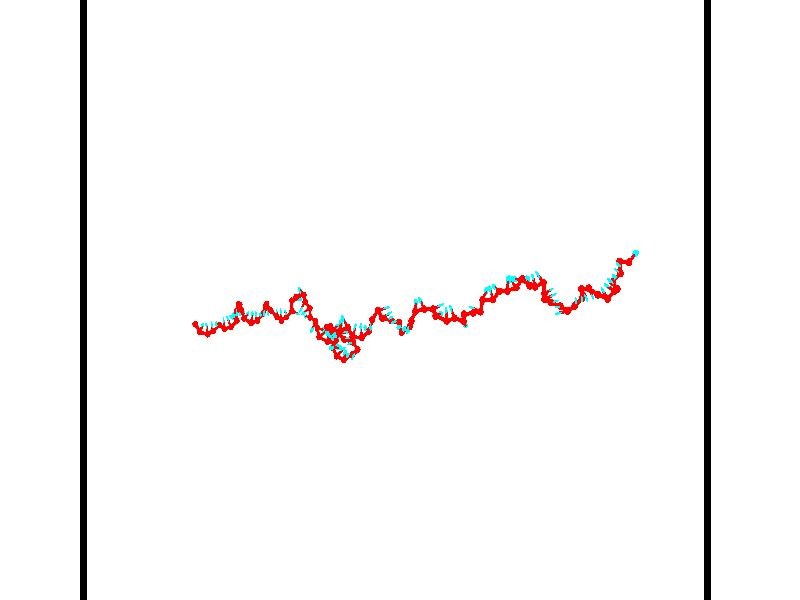 // switches for output
#declare DRAW_BASES = 1; // possible values are 0, 1; only relevant for DNA ribbons
#declare DRAW_BASES_TYPE = 3; // possible values are 1, 2, 3; only relevant for DNA ribbons
#declare DRAW_FOG = 0; // set to 1 to enable fog

#include "colors.inc"

#include "transforms.inc"
background { rgb <1, 1, 1>}

#default {
   normal{
       ripples 0.25
       frequency 0.20
       turbulence 0.2
       lambda 5
   }
	finish {
		phong 0.1
		phong_size 40.
	}
}

// original window dimensions: 1024x640


// camera settings

camera {
	sky <-0, 1, 0>
	up <-0, 1, 0>
	right 1.6 * <0.99995, 0, 0.00999983>
	location <54.4867, 55, 106.329>
	look_at <55, 55, 55.0001>
	direction <0.513302, 0, -51.3289>
	angle 67.0682
}


# declare cpy_camera_pos = <54.4867, 55, 106.329>;
# if (DRAW_FOG = 1)
fog {
	fog_type 2
	up vnormalize(cpy_camera_pos)
	color rgbt<1,1,1,0.3>
	distance 1e-5
	fog_alt 3e-3
	fog_offset 88
}
# end


// LIGHTS

# declare lum = 6;
global_settings {
	ambient_light rgb lum * <0.05, 0.05, 0.05>
	max_trace_level 15
}# declare cpy_direct_light_amount = 0.25;
light_source
{	1000 * <-0.98995, -1, 1.00995>,
	rgb lum * cpy_direct_light_amount
	parallel
}

light_source
{	1000 * <0.98995, 1, -1.00995>,
	rgb lum * cpy_direct_light_amount
	parallel
}

// strand 0

// nucleotide -1

// particle -1
sphere {
	<36.101746, 53.135910, 50.320839> 0.250000
	pigment { color rgbt <1,0,0,0> }
	no_shadow
}
cylinder {
	<36.156487, 52.988335, 49.953110>,  <36.189331, 52.899788, 49.732471>, 0.100000
	pigment { color rgbt <1,0,0,0> }
	no_shadow
}
cylinder {
	<36.156487, 52.988335, 49.953110>,  <36.101746, 53.135910, 50.320839>, 0.100000
	pigment { color rgbt <1,0,0,0> }
	no_shadow
}

// particle -1
sphere {
	<36.156487, 52.988335, 49.953110> 0.100000
	pigment { color rgbt <1,0,0,0> }
	no_shadow
}
sphere {
	0, 1
	scale<0.080000,0.200000,0.300000>
	matrix <0.927432, 0.373800, -0.011957,
		0.348054, -0.850974, 0.393320,
		0.136848, -0.368940, -0.919324,
		36.197540, 52.877651, 49.677311>
	pigment { color rgbt <0,1,1,0> }
	no_shadow
}
cylinder {
	<36.518257, 52.535805, 50.284805>,  <36.101746, 53.135910, 50.320839>, 0.130000
	pigment { color rgbt <1,0,0,0> }
	no_shadow
}

// nucleotide -1

// particle -1
sphere {
	<36.518257, 52.535805, 50.284805> 0.250000
	pigment { color rgbt <1,0,0,0> }
	no_shadow
}
cylinder {
	<36.553173, 52.784775, 49.973686>,  <36.574123, 52.934158, 49.787014>, 0.100000
	pigment { color rgbt <1,0,0,0> }
	no_shadow
}
cylinder {
	<36.553173, 52.784775, 49.973686>,  <36.518257, 52.535805, 50.284805>, 0.100000
	pigment { color rgbt <1,0,0,0> }
	no_shadow
}

// particle -1
sphere {
	<36.553173, 52.784775, 49.973686> 0.100000
	pigment { color rgbt <1,0,0,0> }
	no_shadow
}
sphere {
	0, 1
	scale<0.080000,0.200000,0.300000>
	matrix <0.990297, 0.030534, 0.135570,
		0.108132, -0.782081, -0.613724,
		0.087287, 0.622429, -0.777794,
		36.579361, 52.971504, 49.740349>
	pigment { color rgbt <0,1,1,0> }
	no_shadow
}
cylinder {
	<37.167095, 52.337902, 50.021004>,  <36.518257, 52.535805, 50.284805>, 0.130000
	pigment { color rgbt <1,0,0,0> }
	no_shadow
}

// nucleotide -1

// particle -1
sphere {
	<37.167095, 52.337902, 50.021004> 0.250000
	pigment { color rgbt <1,0,0,0> }
	no_shadow
}
cylinder {
	<37.068474, 52.706306, 49.900368>,  <37.009300, 52.927349, 49.827988>, 0.100000
	pigment { color rgbt <1,0,0,0> }
	no_shadow
}
cylinder {
	<37.068474, 52.706306, 49.900368>,  <37.167095, 52.337902, 50.021004>, 0.100000
	pigment { color rgbt <1,0,0,0> }
	no_shadow
}

// particle -1
sphere {
	<37.068474, 52.706306, 49.900368> 0.100000
	pigment { color rgbt <1,0,0,0> }
	no_shadow
}
sphere {
	0, 1
	scale<0.080000,0.200000,0.300000>
	matrix <0.967700, 0.250855, -0.025044,
		0.052589, -0.298021, -0.953110,
		-0.246556, 0.921008, -0.301587,
		36.994507, 52.982609, 49.809891>
	pigment { color rgbt <0,1,1,0> }
	no_shadow
}
cylinder {
	<37.422504, 52.536388, 49.240185>,  <37.167095, 52.337902, 50.021004>, 0.130000
	pigment { color rgbt <1,0,0,0> }
	no_shadow
}

// nucleotide -1

// particle -1
sphere {
	<37.422504, 52.536388, 49.240185> 0.250000
	pigment { color rgbt <1,0,0,0> }
	no_shadow
}
cylinder {
	<37.432156, 52.850342, 49.487854>,  <37.437946, 53.038715, 49.636456>, 0.100000
	pigment { color rgbt <1,0,0,0> }
	no_shadow
}
cylinder {
	<37.432156, 52.850342, 49.487854>,  <37.422504, 52.536388, 49.240185>, 0.100000
	pigment { color rgbt <1,0,0,0> }
	no_shadow
}

// particle -1
sphere {
	<37.432156, 52.850342, 49.487854> 0.100000
	pigment { color rgbt <1,0,0,0> }
	no_shadow
}
sphere {
	0, 1
	scale<0.080000,0.200000,0.300000>
	matrix <0.986793, 0.080541, -0.140545,
		-0.160180, 0.614386, -0.772575,
		0.024125, 0.784884, 0.619173,
		37.439392, 53.085808, 49.673607>
	pigment { color rgbt <0,1,1,0> }
	no_shadow
}
cylinder {
	<37.924416, 53.039036, 48.938072>,  <37.422504, 52.536388, 49.240185>, 0.130000
	pigment { color rgbt <1,0,0,0> }
	no_shadow
}

// nucleotide -1

// particle -1
sphere {
	<37.924416, 53.039036, 48.938072> 0.250000
	pigment { color rgbt <1,0,0,0> }
	no_shadow
}
cylinder {
	<37.888191, 53.092003, 49.332893>,  <37.866455, 53.123783, 49.569786>, 0.100000
	pigment { color rgbt <1,0,0,0> }
	no_shadow
}
cylinder {
	<37.888191, 53.092003, 49.332893>,  <37.924416, 53.039036, 48.938072>, 0.100000
	pigment { color rgbt <1,0,0,0> }
	no_shadow
}

// particle -1
sphere {
	<37.888191, 53.092003, 49.332893> 0.100000
	pigment { color rgbt <1,0,0,0> }
	no_shadow
}
sphere {
	0, 1
	scale<0.080000,0.200000,0.300000>
	matrix <0.994745, 0.059551, 0.083279,
		-0.047752, 0.989404, -0.137111,
		-0.090562, 0.132413, 0.987049,
		37.861023, 53.131725, 49.629009>
	pigment { color rgbt <0,1,1,0> }
	no_shadow
}
cylinder {
	<38.520622, 52.733799, 49.284306>,  <37.924416, 53.039036, 48.938072>, 0.130000
	pigment { color rgbt <1,0,0,0> }
	no_shadow
}

// nucleotide -1

// particle -1
sphere {
	<38.520622, 52.733799, 49.284306> 0.250000
	pigment { color rgbt <1,0,0,0> }
	no_shadow
}
cylinder {
	<38.429848, 53.084213, 49.114098>,  <38.375385, 53.294460, 49.011974>, 0.100000
	pigment { color rgbt <1,0,0,0> }
	no_shadow
}
cylinder {
	<38.429848, 53.084213, 49.114098>,  <38.520622, 52.733799, 49.284306>, 0.100000
	pigment { color rgbt <1,0,0,0> }
	no_shadow
}

// particle -1
sphere {
	<38.429848, 53.084213, 49.114098> 0.100000
	pigment { color rgbt <1,0,0,0> }
	no_shadow
}
sphere {
	0, 1
	scale<0.080000,0.200000,0.300000>
	matrix <0.968106, 0.155278, -0.196620,
		-0.106172, -0.456569, -0.883330,
		-0.226932, 0.876033, -0.425521,
		38.361767, 53.347023, 48.986443>
	pigment { color rgbt <0,1,1,0> }
	no_shadow
}
cylinder {
	<39.016918, 52.863087, 48.838333>,  <38.520622, 52.733799, 49.284306>, 0.130000
	pigment { color rgbt <1,0,0,0> }
	no_shadow
}

// nucleotide -1

// particle -1
sphere {
	<39.016918, 52.863087, 48.838333> 0.250000
	pigment { color rgbt <1,0,0,0> }
	no_shadow
}
cylinder {
	<38.850269, 53.225269, 48.870773>,  <38.750282, 53.442577, 48.890240>, 0.100000
	pigment { color rgbt <1,0,0,0> }
	no_shadow
}
cylinder {
	<38.850269, 53.225269, 48.870773>,  <39.016918, 52.863087, 48.838333>, 0.100000
	pigment { color rgbt <1,0,0,0> }
	no_shadow
}

// particle -1
sphere {
	<38.850269, 53.225269, 48.870773> 0.100000
	pigment { color rgbt <1,0,0,0> }
	no_shadow
}
sphere {
	0, 1
	scale<0.080000,0.200000,0.300000>
	matrix <0.895551, 0.424116, -0.134587,
		-0.156261, 0.016562, -0.987577,
		-0.416618, 0.905456, 0.081105,
		38.725285, 53.496906, 48.895103>
	pigment { color rgbt <0,1,1,0> }
	no_shadow
}
cylinder {
	<39.472908, 53.335117, 48.456993>,  <39.016918, 52.863087, 48.838333>, 0.130000
	pigment { color rgbt <1,0,0,0> }
	no_shadow
}

// nucleotide -1

// particle -1
sphere {
	<39.472908, 53.335117, 48.456993> 0.250000
	pigment { color rgbt <1,0,0,0> }
	no_shadow
}
cylinder {
	<39.257507, 53.509342, 48.745522>,  <39.128265, 53.613876, 48.918636>, 0.100000
	pigment { color rgbt <1,0,0,0> }
	no_shadow
}
cylinder {
	<39.257507, 53.509342, 48.745522>,  <39.472908, 53.335117, 48.456993>, 0.100000
	pigment { color rgbt <1,0,0,0> }
	no_shadow
}

// particle -1
sphere {
	<39.257507, 53.509342, 48.745522> 0.100000
	pigment { color rgbt <1,0,0,0> }
	no_shadow
}
sphere {
	0, 1
	scale<0.080000,0.200000,0.300000>
	matrix <0.802412, 0.526368, 0.281197,
		-0.257198, 0.730218, -0.632953,
		-0.538502, 0.435566, 0.721317,
		39.095955, 53.640011, 48.961918>
	pigment { color rgbt <0,1,1,0> }
	no_shadow
}
cylinder {
	<39.464127, 54.139153, 48.564785>,  <39.472908, 53.335117, 48.456993>, 0.130000
	pigment { color rgbt <1,0,0,0> }
	no_shadow
}

// nucleotide -1

// particle -1
sphere {
	<39.464127, 54.139153, 48.564785> 0.250000
	pigment { color rgbt <1,0,0,0> }
	no_shadow
}
cylinder {
	<39.407669, 53.958538, 48.917191>,  <39.373795, 53.850170, 49.128635>, 0.100000
	pigment { color rgbt <1,0,0,0> }
	no_shadow
}
cylinder {
	<39.407669, 53.958538, 48.917191>,  <39.464127, 54.139153, 48.564785>, 0.100000
	pigment { color rgbt <1,0,0,0> }
	no_shadow
}

// particle -1
sphere {
	<39.407669, 53.958538, 48.917191> 0.100000
	pigment { color rgbt <1,0,0,0> }
	no_shadow
}
sphere {
	0, 1
	scale<0.080000,0.200000,0.300000>
	matrix <0.844790, 0.409042, 0.344985,
		-0.516147, 0.792967, 0.323720,
		-0.141147, -0.451539, 0.881017,
		39.365326, 53.823078, 49.181496>
	pigment { color rgbt <0,1,1,0> }
	no_shadow
}
cylinder {
	<39.754288, 54.665672, 49.017067>,  <39.464127, 54.139153, 48.564785>, 0.130000
	pigment { color rgbt <1,0,0,0> }
	no_shadow
}

// nucleotide -1

// particle -1
sphere {
	<39.754288, 54.665672, 49.017067> 0.250000
	pigment { color rgbt <1,0,0,0> }
	no_shadow
}
cylinder {
	<39.712757, 54.293541, 49.157761>,  <39.687840, 54.070263, 49.242176>, 0.100000
	pigment { color rgbt <1,0,0,0> }
	no_shadow
}
cylinder {
	<39.712757, 54.293541, 49.157761>,  <39.754288, 54.665672, 49.017067>, 0.100000
	pigment { color rgbt <1,0,0,0> }
	no_shadow
}

// particle -1
sphere {
	<39.712757, 54.293541, 49.157761> 0.100000
	pigment { color rgbt <1,0,0,0> }
	no_shadow
}
sphere {
	0, 1
	scale<0.080000,0.200000,0.300000>
	matrix <0.957957, 0.001562, 0.286908,
		-0.267467, 0.366733, 0.891049,
		-0.103826, -0.930325, 0.351732,
		39.681610, 54.014442, 49.263279>
	pigment { color rgbt <0,1,1,0> }
	no_shadow
}
cylinder {
	<40.073147, 54.619087, 49.755745>,  <39.754288, 54.665672, 49.017067>, 0.130000
	pigment { color rgbt <1,0,0,0> }
	no_shadow
}

// nucleotide -1

// particle -1
sphere {
	<40.073147, 54.619087, 49.755745> 0.250000
	pigment { color rgbt <1,0,0,0> }
	no_shadow
}
cylinder {
	<40.056034, 54.260349, 49.579639>,  <40.045765, 54.045105, 49.473976>, 0.100000
	pigment { color rgbt <1,0,0,0> }
	no_shadow
}
cylinder {
	<40.056034, 54.260349, 49.579639>,  <40.073147, 54.619087, 49.755745>, 0.100000
	pigment { color rgbt <1,0,0,0> }
	no_shadow
}

// particle -1
sphere {
	<40.056034, 54.260349, 49.579639> 0.100000
	pigment { color rgbt <1,0,0,0> }
	no_shadow
}
sphere {
	0, 1
	scale<0.080000,0.200000,0.300000>
	matrix <0.963464, -0.153655, 0.219377,
		-0.264397, -0.414797, 0.870654,
		-0.042783, -0.896847, -0.440268,
		40.043198, 53.991295, 49.447559>
	pigment { color rgbt <0,1,1,0> }
	no_shadow
}
cylinder {
	<40.366631, 54.230679, 50.294147>,  <40.073147, 54.619087, 49.755745>, 0.130000
	pigment { color rgbt <1,0,0,0> }
	no_shadow
}

// nucleotide -1

// particle -1
sphere {
	<40.366631, 54.230679, 50.294147> 0.250000
	pigment { color rgbt <1,0,0,0> }
	no_shadow
}
cylinder {
	<40.404884, 54.058159, 49.935299>,  <40.427837, 53.954647, 49.719990>, 0.100000
	pigment { color rgbt <1,0,0,0> }
	no_shadow
}
cylinder {
	<40.404884, 54.058159, 49.935299>,  <40.366631, 54.230679, 50.294147>, 0.100000
	pigment { color rgbt <1,0,0,0> }
	no_shadow
}

// particle -1
sphere {
	<40.404884, 54.058159, 49.935299> 0.100000
	pigment { color rgbt <1,0,0,0> }
	no_shadow
}
sphere {
	0, 1
	scale<0.080000,0.200000,0.300000>
	matrix <0.987888, -0.069509, 0.138729,
		-0.122193, -0.899526, 0.419431,
		0.095636, -0.431303, -0.897124,
		40.433575, 53.928768, 49.666161>
	pigment { color rgbt <0,1,1,0> }
	no_shadow
}
cylinder {
	<40.620037, 53.568466, 50.328220>,  <40.366631, 54.230679, 50.294147>, 0.130000
	pigment { color rgbt <1,0,0,0> }
	no_shadow
}

// nucleotide -1

// particle -1
sphere {
	<40.620037, 53.568466, 50.328220> 0.250000
	pigment { color rgbt <1,0,0,0> }
	no_shadow
}
cylinder {
	<40.725376, 53.748432, 49.986874>,  <40.788578, 53.856411, 49.782066>, 0.100000
	pigment { color rgbt <1,0,0,0> }
	no_shadow
}
cylinder {
	<40.725376, 53.748432, 49.986874>,  <40.620037, 53.568466, 50.328220>, 0.100000
	pigment { color rgbt <1,0,0,0> }
	no_shadow
}

// particle -1
sphere {
	<40.725376, 53.748432, 49.986874> 0.100000
	pigment { color rgbt <1,0,0,0> }
	no_shadow
}
sphere {
	0, 1
	scale<0.080000,0.200000,0.300000>
	matrix <0.961519, -0.050613, 0.270036,
		0.078301, -0.891638, -0.445927,
		0.263344, 0.449912, -0.853364,
		40.804379, 53.883404, 49.730865>
	pigment { color rgbt <0,1,1,0> }
	no_shadow
}
cylinder {
	<41.181736, 53.207565, 50.000973>,  <40.620037, 53.568466, 50.328220>, 0.130000
	pigment { color rgbt <1,0,0,0> }
	no_shadow
}

// nucleotide -1

// particle -1
sphere {
	<41.181736, 53.207565, 50.000973> 0.250000
	pigment { color rgbt <1,0,0,0> }
	no_shadow
}
cylinder {
	<41.202522, 53.576420, 49.847633>,  <41.214996, 53.797733, 49.755630>, 0.100000
	pigment { color rgbt <1,0,0,0> }
	no_shadow
}
cylinder {
	<41.202522, 53.576420, 49.847633>,  <41.181736, 53.207565, 50.000973>, 0.100000
	pigment { color rgbt <1,0,0,0> }
	no_shadow
}

// particle -1
sphere {
	<41.202522, 53.576420, 49.847633> 0.100000
	pigment { color rgbt <1,0,0,0> }
	no_shadow
}
sphere {
	0, 1
	scale<0.080000,0.200000,0.300000>
	matrix <0.928755, 0.096456, 0.357926,
		0.367034, -0.374638, -0.851430,
		0.051968, 0.922140, -0.383350,
		41.218113, 53.853062, 49.732628>
	pigment { color rgbt <0,1,1,0> }
	no_shadow
}
cylinder {
	<41.622490, 53.378555, 49.358524>,  <41.181736, 53.207565, 50.000973>, 0.130000
	pigment { color rgbt <1,0,0,0> }
	no_shadow
}

// nucleotide -1

// particle -1
sphere {
	<41.622490, 53.378555, 49.358524> 0.250000
	pigment { color rgbt <1,0,0,0> }
	no_shadow
}
cylinder {
	<41.598221, 53.676239, 49.624596>,  <41.583660, 53.854851, 49.784241>, 0.100000
	pigment { color rgbt <1,0,0,0> }
	no_shadow
}
cylinder {
	<41.598221, 53.676239, 49.624596>,  <41.622490, 53.378555, 49.358524>, 0.100000
	pigment { color rgbt <1,0,0,0> }
	no_shadow
}

// particle -1
sphere {
	<41.598221, 53.676239, 49.624596> 0.100000
	pigment { color rgbt <1,0,0,0> }
	no_shadow
}
sphere {
	0, 1
	scale<0.080000,0.200000,0.300000>
	matrix <0.994303, -0.013443, 0.105738,
		0.087633, 0.667809, -0.739156,
		-0.060676, 0.744212, 0.665182,
		41.580017, 53.899502, 49.824150>
	pigment { color rgbt <0,1,1,0> }
	no_shadow
}
cylinder {
	<42.076187, 53.917908, 49.108669>,  <41.622490, 53.378555, 49.358524>, 0.130000
	pigment { color rgbt <1,0,0,0> }
	no_shadow
}

// nucleotide -1

// particle -1
sphere {
	<42.076187, 53.917908, 49.108669> 0.250000
	pigment { color rgbt <1,0,0,0> }
	no_shadow
}
cylinder {
	<42.041790, 53.900543, 49.506809>,  <42.021152, 53.890125, 49.745693>, 0.100000
	pigment { color rgbt <1,0,0,0> }
	no_shadow
}
cylinder {
	<42.041790, 53.900543, 49.506809>,  <42.076187, 53.917908, 49.108669>, 0.100000
	pigment { color rgbt <1,0,0,0> }
	no_shadow
}

// particle -1
sphere {
	<42.041790, 53.900543, 49.506809> 0.100000
	pigment { color rgbt <1,0,0,0> }
	no_shadow
}
sphere {
	0, 1
	scale<0.080000,0.200000,0.300000>
	matrix <0.996189, -0.018366, 0.085264,
		0.014579, 0.998888, 0.044828,
		-0.085993, -0.043414, 0.995349,
		42.015991, 53.887520, 49.805412>
	pigment { color rgbt <0,1,1,0> }
	no_shadow
}
cylinder {
	<42.405209, 54.495972, 49.423538>,  <42.076187, 53.917908, 49.108669>, 0.130000
	pigment { color rgbt <1,0,0,0> }
	no_shadow
}

// nucleotide -1

// particle -1
sphere {
	<42.405209, 54.495972, 49.423538> 0.250000
	pigment { color rgbt <1,0,0,0> }
	no_shadow
}
cylinder {
	<42.400951, 54.195328, 49.687347>,  <42.398399, 54.014942, 49.845634>, 0.100000
	pigment { color rgbt <1,0,0,0> }
	no_shadow
}
cylinder {
	<42.400951, 54.195328, 49.687347>,  <42.405209, 54.495972, 49.423538>, 0.100000
	pigment { color rgbt <1,0,0,0> }
	no_shadow
}

// particle -1
sphere {
	<42.400951, 54.195328, 49.687347> 0.100000
	pigment { color rgbt <1,0,0,0> }
	no_shadow
}
sphere {
	0, 1
	scale<0.080000,0.200000,0.300000>
	matrix <0.981397, 0.118592, 0.150982,
		-0.191694, 0.648861, 0.736364,
		-0.010639, -0.751608, 0.659524,
		42.397758, 53.969845, 49.885204>
	pigment { color rgbt <0,1,1,0> }
	no_shadow
}
cylinder {
	<42.666557, 54.690517, 50.122383>,  <42.405209, 54.495972, 49.423538>, 0.130000
	pigment { color rgbt <1,0,0,0> }
	no_shadow
}

// nucleotide -1

// particle -1
sphere {
	<42.666557, 54.690517, 50.122383> 0.250000
	pigment { color rgbt <1,0,0,0> }
	no_shadow
}
cylinder {
	<42.708805, 54.300205, 50.045761>,  <42.734154, 54.066017, 49.999790>, 0.100000
	pigment { color rgbt <1,0,0,0> }
	no_shadow
}
cylinder {
	<42.708805, 54.300205, 50.045761>,  <42.666557, 54.690517, 50.122383>, 0.100000
	pigment { color rgbt <1,0,0,0> }
	no_shadow
}

// particle -1
sphere {
	<42.708805, 54.300205, 50.045761> 0.100000
	pigment { color rgbt <1,0,0,0> }
	no_shadow
}
sphere {
	0, 1
	scale<0.080000,0.200000,0.300000>
	matrix <0.984971, 0.129132, -0.114706,
		0.136663, -0.176559, 0.974756,
		0.105620, -0.975783, -0.191553,
		42.740490, 54.007469, 49.988297>
	pigment { color rgbt <0,1,1,0> }
	no_shadow
}
cylinder {
	<43.142723, 54.199905, 50.609787>,  <42.666557, 54.690517, 50.122383>, 0.130000
	pigment { color rgbt <1,0,0,0> }
	no_shadow
}

// nucleotide -1

// particle -1
sphere {
	<43.142723, 54.199905, 50.609787> 0.250000
	pigment { color rgbt <1,0,0,0> }
	no_shadow
}
cylinder {
	<43.136497, 54.092876, 50.224422>,  <43.132763, 54.028660, 49.993202>, 0.100000
	pigment { color rgbt <1,0,0,0> }
	no_shadow
}
cylinder {
	<43.136497, 54.092876, 50.224422>,  <43.142723, 54.199905, 50.609787>, 0.100000
	pigment { color rgbt <1,0,0,0> }
	no_shadow
}

// particle -1
sphere {
	<43.136497, 54.092876, 50.224422> 0.100000
	pigment { color rgbt <1,0,0,0> }
	no_shadow
}
sphere {
	0, 1
	scale<0.080000,0.200000,0.300000>
	matrix <0.910005, 0.395454, -0.124529,
		0.414306, -0.878647, 0.237340,
		-0.015560, -0.267573, -0.963412,
		43.131828, 54.012604, 49.935398>
	pigment { color rgbt <0,1,1,0> }
	no_shadow
}
cylinder {
	<43.691193, 53.708309, 50.553734>,  <43.142723, 54.199905, 50.609787>, 0.130000
	pigment { color rgbt <1,0,0,0> }
	no_shadow
}

// nucleotide -1

// particle -1
sphere {
	<43.691193, 53.708309, 50.553734> 0.250000
	pigment { color rgbt <1,0,0,0> }
	no_shadow
}
cylinder {
	<43.613647, 53.912468, 50.218613>,  <43.567120, 54.034962, 50.017540>, 0.100000
	pigment { color rgbt <1,0,0,0> }
	no_shadow
}
cylinder {
	<43.613647, 53.912468, 50.218613>,  <43.691193, 53.708309, 50.553734>, 0.100000
	pigment { color rgbt <1,0,0,0> }
	no_shadow
}

// particle -1
sphere {
	<43.613647, 53.912468, 50.218613> 0.100000
	pigment { color rgbt <1,0,0,0> }
	no_shadow
}
sphere {
	0, 1
	scale<0.080000,0.200000,0.300000>
	matrix <0.945845, 0.323902, -0.021538,
		0.260373, -0.796609, -0.545546,
		-0.193861, 0.510394, -0.837804,
		43.555489, 54.065586, 49.967270>
	pigment { color rgbt <0,1,1,0> }
	no_shadow
}
cylinder {
	<44.001038, 53.395702, 49.851685>,  <43.691193, 53.708309, 50.553734>, 0.130000
	pigment { color rgbt <1,0,0,0> }
	no_shadow
}

// nucleotide -1

// particle -1
sphere {
	<44.001038, 53.395702, 49.851685> 0.250000
	pigment { color rgbt <1,0,0,0> }
	no_shadow
}
cylinder {
	<43.979496, 53.782978, 49.949429>,  <43.966572, 54.015343, 50.008076>, 0.100000
	pigment { color rgbt <1,0,0,0> }
	no_shadow
}
cylinder {
	<43.979496, 53.782978, 49.949429>,  <44.001038, 53.395702, 49.851685>, 0.100000
	pigment { color rgbt <1,0,0,0> }
	no_shadow
}

// particle -1
sphere {
	<43.979496, 53.782978, 49.949429> 0.100000
	pigment { color rgbt <1,0,0,0> }
	no_shadow
}
sphere {
	0, 1
	scale<0.080000,0.200000,0.300000>
	matrix <0.979077, 0.099287, -0.177623,
		-0.196235, 0.229686, -0.953277,
		-0.053851, 0.968187, 0.244363,
		43.963341, 54.073433, 50.022739>
	pigment { color rgbt <0,1,1,0> }
	no_shadow
}
cylinder {
	<44.346138, 53.651558, 49.343822>,  <44.001038, 53.395702, 49.851685>, 0.130000
	pigment { color rgbt <1,0,0,0> }
	no_shadow
}

// nucleotide -1

// particle -1
sphere {
	<44.346138, 53.651558, 49.343822> 0.250000
	pigment { color rgbt <1,0,0,0> }
	no_shadow
}
cylinder {
	<44.354729, 53.872684, 49.677032>,  <44.359882, 54.005360, 49.876957>, 0.100000
	pigment { color rgbt <1,0,0,0> }
	no_shadow
}
cylinder {
	<44.354729, 53.872684, 49.677032>,  <44.346138, 53.651558, 49.343822>, 0.100000
	pigment { color rgbt <1,0,0,0> }
	no_shadow
}

// particle -1
sphere {
	<44.354729, 53.872684, 49.677032> 0.100000
	pigment { color rgbt <1,0,0,0> }
	no_shadow
}
sphere {
	0, 1
	scale<0.080000,0.200000,0.300000>
	matrix <0.906213, 0.341163, -0.249772,
		-0.422275, 0.760262, -0.493645,
		0.021479, 0.552820, 0.833024,
		44.361172, 54.038532, 49.926941>
	pigment { color rgbt <0,1,1,0> }
	no_shadow
}
cylinder {
	<44.893379, 54.138760, 49.485302>,  <44.346138, 53.651558, 49.343822>, 0.130000
	pigment { color rgbt <1,0,0,0> }
	no_shadow
}

// nucleotide -1

// particle -1
sphere {
	<44.893379, 54.138760, 49.485302> 0.250000
	pigment { color rgbt <1,0,0,0> }
	no_shadow
}
cylinder {
	<45.225956, 54.013023, 49.668556>,  <45.425503, 53.937580, 49.778511>, 0.100000
	pigment { color rgbt <1,0,0,0> }
	no_shadow
}
cylinder {
	<45.225956, 54.013023, 49.668556>,  <44.893379, 54.138760, 49.485302>, 0.100000
	pigment { color rgbt <1,0,0,0> }
	no_shadow
}

// particle -1
sphere {
	<45.225956, 54.013023, 49.668556> 0.100000
	pigment { color rgbt <1,0,0,0> }
	no_shadow
}
sphere {
	0, 1
	scale<0.080000,0.200000,0.300000>
	matrix <0.257235, 0.948658, 0.184058,
		-0.492474, -0.035185, 0.869616,
		0.831445, -0.314340, 0.458139,
		45.475388, 53.918720, 49.805996>
	pigment { color rgbt <0,1,1,0> }
	no_shadow
}
cylinder {
	<44.839230, 54.949345, 49.200951>,  <44.893379, 54.138760, 49.485302>, 0.130000
	pigment { color rgbt <1,0,0,0> }
	no_shadow
}

// nucleotide -1

// particle -1
sphere {
	<44.839230, 54.949345, 49.200951> 0.250000
	pigment { color rgbt <1,0,0,0> }
	no_shadow
}
cylinder {
	<45.211147, 55.000839, 49.063019>,  <45.434299, 55.031734, 48.980259>, 0.100000
	pigment { color rgbt <1,0,0,0> }
	no_shadow
}
cylinder {
	<45.211147, 55.000839, 49.063019>,  <44.839230, 54.949345, 49.200951>, 0.100000
	pigment { color rgbt <1,0,0,0> }
	no_shadow
}

// particle -1
sphere {
	<45.211147, 55.000839, 49.063019> 0.100000
	pigment { color rgbt <1,0,0,0> }
	no_shadow
}
sphere {
	0, 1
	scale<0.080000,0.200000,0.300000>
	matrix <0.127689, 0.765849, 0.630214,
		0.345215, -0.630002, 0.695646,
		0.929796, 0.128733, -0.344827,
		45.490086, 55.039459, 48.959572>
	pigment { color rgbt <0,1,1,0> }
	no_shadow
}
cylinder {
	<45.297783, 55.225983, 49.691673>,  <44.839230, 54.949345, 49.200951>, 0.130000
	pigment { color rgbt <1,0,0,0> }
	no_shadow
}

// nucleotide -1

// particle -1
sphere {
	<45.297783, 55.225983, 49.691673> 0.250000
	pigment { color rgbt <1,0,0,0> }
	no_shadow
}
cylinder {
	<45.468197, 55.360878, 49.355873>,  <45.570446, 55.441814, 49.154392>, 0.100000
	pigment { color rgbt <1,0,0,0> }
	no_shadow
}
cylinder {
	<45.468197, 55.360878, 49.355873>,  <45.297783, 55.225983, 49.691673>, 0.100000
	pigment { color rgbt <1,0,0,0> }
	no_shadow
}

// particle -1
sphere {
	<45.468197, 55.360878, 49.355873> 0.100000
	pigment { color rgbt <1,0,0,0> }
	no_shadow
}
sphere {
	0, 1
	scale<0.080000,0.200000,0.300000>
	matrix <0.306785, 0.819099, 0.484727,
		0.851104, -0.464058, 0.245504,
		0.426033, 0.337236, -0.839504,
		45.596008, 55.462048, 49.104023>
	pigment { color rgbt <0,1,1,0> }
	no_shadow
}
cylinder {
	<46.047028, 55.389870, 49.630676>,  <45.297783, 55.225983, 49.691673>, 0.130000
	pigment { color rgbt <1,0,0,0> }
	no_shadow
}

// nucleotide -1

// particle -1
sphere {
	<46.047028, 55.389870, 49.630676> 0.250000
	pigment { color rgbt <1,0,0,0> }
	no_shadow
}
cylinder {
	<45.803253, 55.635197, 49.429703>,  <45.656990, 55.782391, 49.309120>, 0.100000
	pigment { color rgbt <1,0,0,0> }
	no_shadow
}
cylinder {
	<45.803253, 55.635197, 49.429703>,  <46.047028, 55.389870, 49.630676>, 0.100000
	pigment { color rgbt <1,0,0,0> }
	no_shadow
}

// particle -1
sphere {
	<45.803253, 55.635197, 49.429703> 0.100000
	pigment { color rgbt <1,0,0,0> }
	no_shadow
}
sphere {
	0, 1
	scale<0.080000,0.200000,0.300000>
	matrix <0.285512, 0.760968, 0.582590,
		0.739646, 0.211598, -0.638866,
		-0.609432, 0.613314, -0.502433,
		45.620422, 55.819191, 49.278973>
	pigment { color rgbt <0,1,1,0> }
	no_shadow
}
cylinder {
	<46.225861, 54.859749, 50.157684>,  <46.047028, 55.389870, 49.630676>, 0.130000
	pigment { color rgbt <1,0,0,0> }
	no_shadow
}

// nucleotide -1

// particle -1
sphere {
	<46.225861, 54.859749, 50.157684> 0.250000
	pigment { color rgbt <1,0,0,0> }
	no_shadow
}
cylinder {
	<46.009991, 54.526165, 50.203751>,  <45.880470, 54.326015, 50.231392>, 0.100000
	pigment { color rgbt <1,0,0,0> }
	no_shadow
}
cylinder {
	<46.009991, 54.526165, 50.203751>,  <46.225861, 54.859749, 50.157684>, 0.100000
	pigment { color rgbt <1,0,0,0> }
	no_shadow
}

// particle -1
sphere {
	<46.009991, 54.526165, 50.203751> 0.100000
	pigment { color rgbt <1,0,0,0> }
	no_shadow
}
sphere {
	0, 1
	scale<0.080000,0.200000,0.300000>
	matrix <0.728191, -0.531061, -0.433258,
		0.422482, -0.149951, 0.893881,
		-0.539673, -0.833959, 0.115170,
		45.848087, 54.275978, 50.238300>
	pigment { color rgbt <0,1,1,0> }
	no_shadow
}
cylinder {
	<46.663425, 54.360668, 50.060658>,  <46.225861, 54.859749, 50.157684>, 0.130000
	pigment { color rgbt <1,0,0,0> }
	no_shadow
}

// nucleotide -1

// particle -1
sphere {
	<46.663425, 54.360668, 50.060658> 0.250000
	pigment { color rgbt <1,0,0,0> }
	no_shadow
}
cylinder {
	<46.320713, 54.157631, 50.024292>,  <46.115086, 54.035809, 50.002472>, 0.100000
	pigment { color rgbt <1,0,0,0> }
	no_shadow
}
cylinder {
	<46.320713, 54.157631, 50.024292>,  <46.663425, 54.360668, 50.060658>, 0.100000
	pigment { color rgbt <1,0,0,0> }
	no_shadow
}

// particle -1
sphere {
	<46.320713, 54.157631, 50.024292> 0.100000
	pigment { color rgbt <1,0,0,0> }
	no_shadow
}
sphere {
	0, 1
	scale<0.080000,0.200000,0.300000>
	matrix <0.459733, -0.672014, -0.580554,
		0.233593, -0.539205, 0.809130,
		-0.856785, -0.507597, -0.090912,
		46.063679, 54.005352, 49.997017>
	pigment { color rgbt <0,1,1,0> }
	no_shadow
}
cylinder {
	<46.732410, 53.649113, 50.371281>,  <46.663425, 54.360668, 50.060658>, 0.130000
	pigment { color rgbt <1,0,0,0> }
	no_shadow
}

// nucleotide -1

// particle -1
sphere {
	<46.732410, 53.649113, 50.371281> 0.250000
	pigment { color rgbt <1,0,0,0> }
	no_shadow
}
cylinder {
	<46.465519, 53.686180, 50.075653>,  <46.305386, 53.708420, 49.898277>, 0.100000
	pigment { color rgbt <1,0,0,0> }
	no_shadow
}
cylinder {
	<46.465519, 53.686180, 50.075653>,  <46.732410, 53.649113, 50.371281>, 0.100000
	pigment { color rgbt <1,0,0,0> }
	no_shadow
}

// particle -1
sphere {
	<46.465519, 53.686180, 50.075653> 0.100000
	pigment { color rgbt <1,0,0,0> }
	no_shadow
}
sphere {
	0, 1
	scale<0.080000,0.200000,0.300000>
	matrix <0.536716, -0.628185, -0.563311,
		-0.516475, -0.772525, 0.369403,
		-0.667225, 0.092672, -0.739069,
		46.265350, 53.713982, 49.853931>
	pigment { color rgbt <0,1,1,0> }
	no_shadow
}
cylinder {
	<47.303261, 53.376797, 50.850117>,  <46.732410, 53.649113, 50.371281>, 0.130000
	pigment { color rgbt <1,0,0,0> }
	no_shadow
}

// nucleotide -1

// particle -1
sphere {
	<47.303261, 53.376797, 50.850117> 0.250000
	pigment { color rgbt <1,0,0,0> }
	no_shadow
}
cylinder {
	<47.120659, 53.023426, 50.892357>,  <47.011097, 52.811401, 50.917702>, 0.100000
	pigment { color rgbt <1,0,0,0> }
	no_shadow
}
cylinder {
	<47.120659, 53.023426, 50.892357>,  <47.303261, 53.376797, 50.850117>, 0.100000
	pigment { color rgbt <1,0,0,0> }
	no_shadow
}

// particle -1
sphere {
	<47.120659, 53.023426, 50.892357> 0.100000
	pigment { color rgbt <1,0,0,0> }
	no_shadow
}
sphere {
	0, 1
	scale<0.080000,0.200000,0.300000>
	matrix <-0.543981, 0.371059, 0.752596,
		-0.704049, 0.286122, -0.649961,
		-0.456508, -0.883431, 0.105599,
		46.983707, 52.758396, 50.924038>
	pigment { color rgbt <0,1,1,0> }
	no_shadow
}
cylinder {
	<47.490009, 52.856075, 51.200264>,  <47.303261, 53.376797, 50.850117>, 0.130000
	pigment { color rgbt <1,0,0,0> }
	no_shadow
}

// nucleotide -1

// particle -1
sphere {
	<47.490009, 52.856075, 51.200264> 0.250000
	pigment { color rgbt <1,0,0,0> }
	no_shadow
}
cylinder {
	<47.812885, 52.777611, 50.977570>,  <48.006611, 52.730534, 50.843952>, 0.100000
	pigment { color rgbt <1,0,0,0> }
	no_shadow
}
cylinder {
	<47.812885, 52.777611, 50.977570>,  <47.490009, 52.856075, 51.200264>, 0.100000
	pigment { color rgbt <1,0,0,0> }
	no_shadow
}

// particle -1
sphere {
	<47.812885, 52.777611, 50.977570> 0.100000
	pigment { color rgbt <1,0,0,0> }
	no_shadow
}
sphere {
	0, 1
	scale<0.080000,0.200000,0.300000>
	matrix <0.550821, -0.088771, 0.829889,
		-0.212215, -0.976545, 0.036395,
		0.807193, -0.196162, -0.556740,
		48.055042, 52.718761, 50.810547>
	pigment { color rgbt <0,1,1,0> }
	no_shadow
}
cylinder {
	<47.689583, 52.188068, 51.382248>,  <47.490009, 52.856075, 51.200264>, 0.130000
	pigment { color rgbt <1,0,0,0> }
	no_shadow
}

// nucleotide -1

// particle -1
sphere {
	<47.689583, 52.188068, 51.382248> 0.250000
	pigment { color rgbt <1,0,0,0> }
	no_shadow
}
cylinder {
	<47.997467, 52.425694, 51.288746>,  <48.182198, 52.568268, 51.232647>, 0.100000
	pigment { color rgbt <1,0,0,0> }
	no_shadow
}
cylinder {
	<47.997467, 52.425694, 51.288746>,  <47.689583, 52.188068, 51.382248>, 0.100000
	pigment { color rgbt <1,0,0,0> }
	no_shadow
}

// particle -1
sphere {
	<47.997467, 52.425694, 51.288746> 0.100000
	pigment { color rgbt <1,0,0,0> }
	no_shadow
}
sphere {
	0, 1
	scale<0.080000,0.200000,0.300000>
	matrix <0.339362, -0.070618, 0.938002,
		0.540722, -0.801315, -0.255957,
		0.769710, 0.594060, -0.233751,
		48.228378, 52.603912, 51.218620>
	pigment { color rgbt <0,1,1,0> }
	no_shadow
}
cylinder {
	<48.469650, 51.828026, 51.392303>,  <47.689583, 52.188068, 51.382248>, 0.130000
	pigment { color rgbt <1,0,0,0> }
	no_shadow
}

// nucleotide -1

// particle -1
sphere {
	<48.469650, 51.828026, 51.392303> 0.250000
	pigment { color rgbt <1,0,0,0> }
	no_shadow
}
cylinder {
	<48.477406, 52.220173, 51.470798>,  <48.482059, 52.455460, 51.517895>, 0.100000
	pigment { color rgbt <1,0,0,0> }
	no_shadow
}
cylinder {
	<48.477406, 52.220173, 51.470798>,  <48.469650, 51.828026, 51.392303>, 0.100000
	pigment { color rgbt <1,0,0,0> }
	no_shadow
}

// particle -1
sphere {
	<48.477406, 52.220173, 51.470798> 0.100000
	pigment { color rgbt <1,0,0,0> }
	no_shadow
}
sphere {
	0, 1
	scale<0.080000,0.200000,0.300000>
	matrix <0.693677, -0.154538, 0.703512,
		0.720025, 0.122482, -0.683054,
		0.019390, 0.980365, 0.196234,
		48.483223, 52.514282, 51.529667>
	pigment { color rgbt <0,1,1,0> }
	no_shadow
}
cylinder {
	<49.106342, 52.085003, 51.419006>,  <48.469650, 51.828026, 51.392303>, 0.130000
	pigment { color rgbt <1,0,0,0> }
	no_shadow
}

// nucleotide -1

// particle -1
sphere {
	<49.106342, 52.085003, 51.419006> 0.250000
	pigment { color rgbt <1,0,0,0> }
	no_shadow
}
cylinder {
	<48.853260, 52.278198, 51.661133>,  <48.701408, 52.394115, 51.806408>, 0.100000
	pigment { color rgbt <1,0,0,0> }
	no_shadow
}
cylinder {
	<48.853260, 52.278198, 51.661133>,  <49.106342, 52.085003, 51.419006>, 0.100000
	pigment { color rgbt <1,0,0,0> }
	no_shadow
}

// particle -1
sphere {
	<48.853260, 52.278198, 51.661133> 0.100000
	pigment { color rgbt <1,0,0,0> }
	no_shadow
}
sphere {
	0, 1
	scale<0.080000,0.200000,0.300000>
	matrix <0.499377, -0.342949, 0.795618,
		0.591863, 0.805675, -0.024204,
		-0.632709, 0.482984, 0.605314,
		48.663448, 52.423092, 51.842728>
	pigment { color rgbt <0,1,1,0> }
	no_shadow
}
cylinder {
	<49.461197, 52.622898, 51.817486>,  <49.106342, 52.085003, 51.419006>, 0.130000
	pigment { color rgbt <1,0,0,0> }
	no_shadow
}

// nucleotide -1

// particle -1
sphere {
	<49.461197, 52.622898, 51.817486> 0.250000
	pigment { color rgbt <1,0,0,0> }
	no_shadow
}
cylinder {
	<49.129360, 52.486458, 51.994316>,  <48.930260, 52.404594, 52.100414>, 0.100000
	pigment { color rgbt <1,0,0,0> }
	no_shadow
}
cylinder {
	<49.129360, 52.486458, 51.994316>,  <49.461197, 52.622898, 51.817486>, 0.100000
	pigment { color rgbt <1,0,0,0> }
	no_shadow
}

// particle -1
sphere {
	<49.129360, 52.486458, 51.994316> 0.100000
	pigment { color rgbt <1,0,0,0> }
	no_shadow
}
sphere {
	0, 1
	scale<0.080000,0.200000,0.300000>
	matrix <0.513685, -0.155864, 0.843703,
		-0.218886, 0.927014, 0.304523,
		-0.829588, -0.341104, 0.442076,
		48.880486, 52.384125, 52.126938>
	pigment { color rgbt <0,1,1,0> }
	no_shadow
}
cylinder {
	<49.471355, 52.821480, 52.594749>,  <49.461197, 52.622898, 51.817486>, 0.130000
	pigment { color rgbt <1,0,0,0> }
	no_shadow
}

// nucleotide -1

// particle -1
sphere {
	<49.471355, 52.821480, 52.594749> 0.250000
	pigment { color rgbt <1,0,0,0> }
	no_shadow
}
cylinder {
	<49.250252, 52.492573, 52.540588>,  <49.117588, 52.295231, 52.508091>, 0.100000
	pigment { color rgbt <1,0,0,0> }
	no_shadow
}
cylinder {
	<49.250252, 52.492573, 52.540588>,  <49.471355, 52.821480, 52.594749>, 0.100000
	pigment { color rgbt <1,0,0,0> }
	no_shadow
}

// particle -1
sphere {
	<49.250252, 52.492573, 52.540588> 0.100000
	pigment { color rgbt <1,0,0,0> }
	no_shadow
}
sphere {
	0, 1
	scale<0.080000,0.200000,0.300000>
	matrix <0.321679, -0.360429, 0.875565,
		-0.768750, 0.440422, 0.463737,
		-0.552762, -0.822265, -0.135405,
		49.084423, 52.245892, 52.499966>
	pigment { color rgbt <0,1,1,0> }
	no_shadow
}
cylinder {
	<49.502045, 52.541306, 53.231976>,  <49.471355, 52.821480, 52.594749>, 0.130000
	pigment { color rgbt <1,0,0,0> }
	no_shadow
}

// nucleotide -1

// particle -1
sphere {
	<49.502045, 52.541306, 53.231976> 0.250000
	pigment { color rgbt <1,0,0,0> }
	no_shadow
}
cylinder {
	<49.320404, 52.228172, 53.061813>,  <49.211418, 52.040291, 52.959717>, 0.100000
	pigment { color rgbt <1,0,0,0> }
	no_shadow
}
cylinder {
	<49.320404, 52.228172, 53.061813>,  <49.502045, 52.541306, 53.231976>, 0.100000
	pigment { color rgbt <1,0,0,0> }
	no_shadow
}

// particle -1
sphere {
	<49.320404, 52.228172, 53.061813> 0.100000
	pigment { color rgbt <1,0,0,0> }
	no_shadow
}
sphere {
	0, 1
	scale<0.080000,0.200000,0.300000>
	matrix <0.378737, -0.601792, 0.703139,
		-0.806443, 0.158181, 0.569761,
		-0.454101, -0.782832, -0.425402,
		49.184174, 51.993324, 52.934193>
	pigment { color rgbt <0,1,1,0> }
	no_shadow
}
cylinder {
	<49.054569, 52.102711, 53.736904>,  <49.502045, 52.541306, 53.231976>, 0.130000
	pigment { color rgbt <1,0,0,0> }
	no_shadow
}

// nucleotide -1

// particle -1
sphere {
	<49.054569, 52.102711, 53.736904> 0.250000
	pigment { color rgbt <1,0,0,0> }
	no_shadow
}
cylinder {
	<49.250458, 51.909821, 53.446350>,  <49.367992, 51.794086, 53.272018>, 0.100000
	pigment { color rgbt <1,0,0,0> }
	no_shadow
}
cylinder {
	<49.250458, 51.909821, 53.446350>,  <49.054569, 52.102711, 53.736904>, 0.100000
	pigment { color rgbt <1,0,0,0> }
	no_shadow
}

// particle -1
sphere {
	<49.250458, 51.909821, 53.446350> 0.100000
	pigment { color rgbt <1,0,0,0> }
	no_shadow
}
sphere {
	0, 1
	scale<0.080000,0.200000,0.300000>
	matrix <0.472037, -0.553818, 0.685906,
		-0.733044, -0.678784, -0.043590,
		0.489722, -0.482223, -0.726383,
		49.397373, 51.765152, 53.228436>
	pigment { color rgbt <0,1,1,0> }
	no_shadow
}
cylinder {
	<49.184040, 51.567791, 54.163616>,  <49.054569, 52.102711, 53.736904>, 0.130000
	pigment { color rgbt <1,0,0,0> }
	no_shadow
}

// nucleotide -1

// particle -1
sphere {
	<49.184040, 51.567791, 54.163616> 0.250000
	pigment { color rgbt <1,0,0,0> }
	no_shadow
}
cylinder {
	<49.473148, 51.546715, 53.887985>,  <49.646614, 51.534069, 53.722607>, 0.100000
	pigment { color rgbt <1,0,0,0> }
	no_shadow
}
cylinder {
	<49.473148, 51.546715, 53.887985>,  <49.184040, 51.567791, 54.163616>, 0.100000
	pigment { color rgbt <1,0,0,0> }
	no_shadow
}

// particle -1
sphere {
	<49.473148, 51.546715, 53.887985> 0.100000
	pigment { color rgbt <1,0,0,0> }
	no_shadow
}
sphere {
	0, 1
	scale<0.080000,0.200000,0.300000>
	matrix <0.621513, -0.386455, 0.681449,
		-0.302202, -0.920802, -0.246572,
		0.722769, -0.052688, -0.689078,
		49.689980, 51.530907, 53.681263>
	pigment { color rgbt <0,1,1,0> }
	no_shadow
}
cylinder {
	<49.525448, 50.949200, 54.028187>,  <49.184040, 51.567791, 54.163616>, 0.130000
	pigment { color rgbt <1,0,0,0> }
	no_shadow
}

// nucleotide -1

// particle -1
sphere {
	<49.525448, 50.949200, 54.028187> 0.250000
	pigment { color rgbt <1,0,0,0> }
	no_shadow
}
cylinder {
	<49.820595, 51.208637, 53.953484>,  <49.997684, 51.364300, 53.908661>, 0.100000
	pigment { color rgbt <1,0,0,0> }
	no_shadow
}
cylinder {
	<49.820595, 51.208637, 53.953484>,  <49.525448, 50.949200, 54.028187>, 0.100000
	pigment { color rgbt <1,0,0,0> }
	no_shadow
}

// particle -1
sphere {
	<49.820595, 51.208637, 53.953484> 0.100000
	pigment { color rgbt <1,0,0,0> }
	no_shadow
}
sphere {
	0, 1
	scale<0.080000,0.200000,0.300000>
	matrix <0.605125, -0.513154, 0.608685,
		0.298954, -0.562140, -0.771119,
		0.737869, 0.648592, -0.186755,
		50.041954, 51.403214, 53.897457>
	pigment { color rgbt <0,1,1,0> }
	no_shadow
}
cylinder {
	<50.128407, 50.647060, 53.726269>,  <49.525448, 50.949200, 54.028187>, 0.130000
	pigment { color rgbt <1,0,0,0> }
	no_shadow
}

// nucleotide -1

// particle -1
sphere {
	<50.128407, 50.647060, 53.726269> 0.250000
	pigment { color rgbt <1,0,0,0> }
	no_shadow
}
cylinder {
	<50.205158, 50.964161, 53.957695>,  <50.251209, 51.154419, 54.096550>, 0.100000
	pigment { color rgbt <1,0,0,0> }
	no_shadow
}
cylinder {
	<50.205158, 50.964161, 53.957695>,  <50.128407, 50.647060, 53.726269>, 0.100000
	pigment { color rgbt <1,0,0,0> }
	no_shadow
}

// particle -1
sphere {
	<50.205158, 50.964161, 53.957695> 0.100000
	pigment { color rgbt <1,0,0,0> }
	no_shadow
}
sphere {
	0, 1
	scale<0.080000,0.200000,0.300000>
	matrix <0.621435, -0.554419, 0.553568,
		0.759606, 0.253320, -0.599022,
		0.191879, 0.792747, 0.578562,
		50.262722, 51.201984, 54.131264>
	pigment { color rgbt <0,1,1,0> }
	no_shadow
}
cylinder {
	<50.832767, 51.021805, 53.716881>,  <50.128407, 50.647060, 53.726269>, 0.130000
	pigment { color rgbt <1,0,0,0> }
	no_shadow
}

// nucleotide -1

// particle -1
sphere {
	<50.832767, 51.021805, 53.716881> 0.250000
	pigment { color rgbt <1,0,0,0> }
	no_shadow
}
cylinder {
	<50.646950, 51.020966, 54.071098>,  <50.535458, 51.020462, 54.283630>, 0.100000
	pigment { color rgbt <1,0,0,0> }
	no_shadow
}
cylinder {
	<50.646950, 51.020966, 54.071098>,  <50.832767, 51.021805, 53.716881>, 0.100000
	pigment { color rgbt <1,0,0,0> }
	no_shadow
}

// particle -1
sphere {
	<50.646950, 51.020966, 54.071098> 0.100000
	pigment { color rgbt <1,0,0,0> }
	no_shadow
}
sphere {
	0, 1
	scale<0.080000,0.200000,0.300000>
	matrix <0.793674, -0.444534, 0.415297,
		0.392786, 0.895760, 0.208167,
		-0.464543, -0.002094, 0.885548,
		50.507587, 51.020336, 54.336761>
	pigment { color rgbt <0,1,1,0> }
	no_shadow
}
cylinder {
	<51.346642, 51.440678, 54.085358>,  <50.832767, 51.021805, 53.716881>, 0.130000
	pigment { color rgbt <1,0,0,0> }
	no_shadow
}

// nucleotide -1

// particle -1
sphere {
	<51.346642, 51.440678, 54.085358> 0.250000
	pigment { color rgbt <1,0,0,0> }
	no_shadow
}
cylinder {
	<51.144344, 51.163769, 54.291264>,  <51.022968, 50.997623, 54.414806>, 0.100000
	pigment { color rgbt <1,0,0,0> }
	no_shadow
}
cylinder {
	<51.144344, 51.163769, 54.291264>,  <51.346642, 51.440678, 54.085358>, 0.100000
	pigment { color rgbt <1,0,0,0> }
	no_shadow
}

// particle -1
sphere {
	<51.144344, 51.163769, 54.291264> 0.100000
	pigment { color rgbt <1,0,0,0> }
	no_shadow
}
sphere {
	0, 1
	scale<0.080000,0.200000,0.300000>
	matrix <0.862250, -0.424617, 0.276090,
		0.027448, 0.583486, 0.811659,
		-0.505739, -0.692275, 0.514766,
		50.992622, 50.956085, 54.445694>
	pigment { color rgbt <0,1,1,0> }
	no_shadow
}
cylinder {
	<50.991634, 51.967766, 54.494495>,  <51.346642, 51.440678, 54.085358>, 0.130000
	pigment { color rgbt <1,0,0,0> }
	no_shadow
}

// nucleotide -1

// particle -1
sphere {
	<50.991634, 51.967766, 54.494495> 0.250000
	pigment { color rgbt <1,0,0,0> }
	no_shadow
}
cylinder {
	<50.840206, 51.937180, 54.863461>,  <50.749352, 51.918827, 55.084839>, 0.100000
	pigment { color rgbt <1,0,0,0> }
	no_shadow
}
cylinder {
	<50.840206, 51.937180, 54.863461>,  <50.991634, 51.967766, 54.494495>, 0.100000
	pigment { color rgbt <1,0,0,0> }
	no_shadow
}

// particle -1
sphere {
	<50.840206, 51.937180, 54.863461> 0.100000
	pigment { color rgbt <1,0,0,0> }
	no_shadow
}
sphere {
	0, 1
	scale<0.080000,0.200000,0.300000>
	matrix <-0.403136, 0.910708, -0.089957,
		-0.833167, -0.405911, -0.375592,
		-0.378569, -0.076465, 0.922409,
		50.726635, 51.914242, 55.140182>
	pigment { color rgbt <0,1,1,0> }
	no_shadow
}
cylinder {
	<50.211189, 52.175285, 54.492443>,  <50.991634, 51.967766, 54.494495>, 0.130000
	pigment { color rgbt <1,0,0,0> }
	no_shadow
}

// nucleotide -1

// particle -1
sphere {
	<50.211189, 52.175285, 54.492443> 0.250000
	pigment { color rgbt <1,0,0,0> }
	no_shadow
}
cylinder {
	<50.403191, 52.247116, 54.835918>,  <50.518391, 52.290215, 55.042004>, 0.100000
	pigment { color rgbt <1,0,0,0> }
	no_shadow
}
cylinder {
	<50.403191, 52.247116, 54.835918>,  <50.211189, 52.175285, 54.492443>, 0.100000
	pigment { color rgbt <1,0,0,0> }
	no_shadow
}

// particle -1
sphere {
	<50.403191, 52.247116, 54.835918> 0.100000
	pigment { color rgbt <1,0,0,0> }
	no_shadow
}
sphere {
	0, 1
	scale<0.080000,0.200000,0.300000>
	matrix <-0.074231, 0.983629, -0.164206,
		-0.874118, 0.015079, 0.485479,
		0.480007, 0.179573, 0.858689,
		50.547192, 52.300987, 55.093525>
	pigment { color rgbt <0,1,1,0> }
	no_shadow
}
cylinder {
	<49.771656, 52.613045, 54.920559>,  <50.211189, 52.175285, 54.492443>, 0.130000
	pigment { color rgbt <1,0,0,0> }
	no_shadow
}

// nucleotide -1

// particle -1
sphere {
	<49.771656, 52.613045, 54.920559> 0.250000
	pigment { color rgbt <1,0,0,0> }
	no_shadow
}
cylinder {
	<50.159229, 52.668842, 55.002243>,  <50.391773, 52.702320, 55.051254>, 0.100000
	pigment { color rgbt <1,0,0,0> }
	no_shadow
}
cylinder {
	<50.159229, 52.668842, 55.002243>,  <49.771656, 52.613045, 54.920559>, 0.100000
	pigment { color rgbt <1,0,0,0> }
	no_shadow
}

// particle -1
sphere {
	<50.159229, 52.668842, 55.002243> 0.100000
	pigment { color rgbt <1,0,0,0> }
	no_shadow
}
sphere {
	0, 1
	scale<0.080000,0.200000,0.300000>
	matrix <-0.075220, 0.952846, -0.293985,
		-0.235591, 0.269492, 0.933740,
		0.968937, 0.139496, 0.204211,
		50.449909, 52.710690, 55.063507>
	pigment { color rgbt <0,1,1,0> }
	no_shadow
}
cylinder {
	<49.588058, 52.159760, 55.501522>,  <49.771656, 52.613045, 54.920559>, 0.130000
	pigment { color rgbt <1,0,0,0> }
	no_shadow
}

// nucleotide -1

// particle -1
sphere {
	<49.588058, 52.159760, 55.501522> 0.250000
	pigment { color rgbt <1,0,0,0> }
	no_shadow
}
cylinder {
	<49.422176, 51.909096, 55.765434>,  <49.322647, 51.758698, 55.923782>, 0.100000
	pigment { color rgbt <1,0,0,0> }
	no_shadow
}
cylinder {
	<49.422176, 51.909096, 55.765434>,  <49.588058, 52.159760, 55.501522>, 0.100000
	pigment { color rgbt <1,0,0,0> }
	no_shadow
}

// particle -1
sphere {
	<49.422176, 51.909096, 55.765434> 0.100000
	pigment { color rgbt <1,0,0,0> }
	no_shadow
}
sphere {
	0, 1
	scale<0.080000,0.200000,0.300000>
	matrix <0.195270, 0.646896, 0.737154,
		-0.888755, 0.434540, -0.145905,
		-0.414708, -0.626658, 0.659785,
		49.297764, 51.721100, 55.963371>
	pigment { color rgbt <0,1,1,0> }
	no_shadow
}
cylinder {
	<49.348545, 52.750351, 55.742989>,  <49.588058, 52.159760, 55.501522>, 0.130000
	pigment { color rgbt <1,0,0,0> }
	no_shadow
}

// nucleotide -1

// particle -1
sphere {
	<49.348545, 52.750351, 55.742989> 0.250000
	pigment { color rgbt <1,0,0,0> }
	no_shadow
}
cylinder {
	<49.373634, 52.532444, 56.077484>,  <49.388687, 52.401699, 56.278179>, 0.100000
	pigment { color rgbt <1,0,0,0> }
	no_shadow
}
cylinder {
	<49.373634, 52.532444, 56.077484>,  <49.348545, 52.750351, 55.742989>, 0.100000
	pigment { color rgbt <1,0,0,0> }
	no_shadow
}

// particle -1
sphere {
	<49.373634, 52.532444, 56.077484> 0.100000
	pigment { color rgbt <1,0,0,0> }
	no_shadow
}
sphere {
	0, 1
	scale<0.080000,0.200000,0.300000>
	matrix <0.636915, 0.666932, 0.386706,
		-0.768378, 0.508359, 0.388801,
		0.062718, -0.544769, 0.836237,
		49.392448, 52.369015, 56.328354>
	pigment { color rgbt <0,1,1,0> }
	no_shadow
}
cylinder {
	<49.206818, 53.166943, 56.344959>,  <49.348545, 52.750351, 55.742989>, 0.130000
	pigment { color rgbt <1,0,0,0> }
	no_shadow
}

// nucleotide -1

// particle -1
sphere {
	<49.206818, 53.166943, 56.344959> 0.250000
	pigment { color rgbt <1,0,0,0> }
	no_shadow
}
cylinder {
	<49.415516, 52.853046, 56.478806>,  <49.540733, 52.664707, 56.559113>, 0.100000
	pigment { color rgbt <1,0,0,0> }
	no_shadow
}
cylinder {
	<49.415516, 52.853046, 56.478806>,  <49.206818, 53.166943, 56.344959>, 0.100000
	pigment { color rgbt <1,0,0,0> }
	no_shadow
}

// particle -1
sphere {
	<49.415516, 52.853046, 56.478806> 0.100000
	pigment { color rgbt <1,0,0,0> }
	no_shadow
}
sphere {
	0, 1
	scale<0.080000,0.200000,0.300000>
	matrix <0.532610, 0.606033, 0.590805,
		-0.666415, -0.130031, 0.734154,
		0.521744, -0.784739, 0.334614,
		49.572041, 52.617626, 56.579189>
	pigment { color rgbt <0,1,1,0> }
	no_shadow
}
cylinder {
	<49.037193, 53.142776, 57.089458>,  <49.206818, 53.166943, 56.344959>, 0.130000
	pigment { color rgbt <1,0,0,0> }
	no_shadow
}

// nucleotide -1

// particle -1
sphere {
	<49.037193, 53.142776, 57.089458> 0.250000
	pigment { color rgbt <1,0,0,0> }
	no_shadow
}
cylinder {
	<49.384686, 52.996731, 56.955597>,  <49.593182, 52.909103, 56.875278>, 0.100000
	pigment { color rgbt <1,0,0,0> }
	no_shadow
}
cylinder {
	<49.384686, 52.996731, 56.955597>,  <49.037193, 53.142776, 57.089458>, 0.100000
	pigment { color rgbt <1,0,0,0> }
	no_shadow
}

// particle -1
sphere {
	<49.384686, 52.996731, 56.955597> 0.100000
	pigment { color rgbt <1,0,0,0> }
	no_shadow
}
sphere {
	0, 1
	scale<0.080000,0.200000,0.300000>
	matrix <0.478528, 0.793024, 0.376995,
		0.127743, -0.487649, 0.863643,
		0.868731, -0.365119, -0.334657,
		49.645306, 52.887196, 56.855202>
	pigment { color rgbt <0,1,1,0> }
	no_shadow
}
cylinder {
	<49.483273, 52.973751, 57.620228>,  <49.037193, 53.142776, 57.089458>, 0.130000
	pigment { color rgbt <1,0,0,0> }
	no_shadow
}

// nucleotide -1

// particle -1
sphere {
	<49.483273, 52.973751, 57.620228> 0.250000
	pigment { color rgbt <1,0,0,0> }
	no_shadow
}
cylinder {
	<49.707294, 53.101971, 57.314659>,  <49.841709, 53.178902, 57.131317>, 0.100000
	pigment { color rgbt <1,0,0,0> }
	no_shadow
}
cylinder {
	<49.707294, 53.101971, 57.314659>,  <49.483273, 52.973751, 57.620228>, 0.100000
	pigment { color rgbt <1,0,0,0> }
	no_shadow
}

// particle -1
sphere {
	<49.707294, 53.101971, 57.314659> 0.100000
	pigment { color rgbt <1,0,0,0> }
	no_shadow
}
sphere {
	0, 1
	scale<0.080000,0.200000,0.300000>
	matrix <0.472889, 0.633434, 0.612484,
		0.680231, -0.704278, 0.203173,
		0.560055, 0.320552, -0.763927,
		49.875313, 53.198135, 57.085480>
	pigment { color rgbt <0,1,1,0> }
	no_shadow
}
cylinder {
	<50.139912, 52.925011, 57.797546>,  <49.483273, 52.973751, 57.620228>, 0.130000
	pigment { color rgbt <1,0,0,0> }
	no_shadow
}

// nucleotide -1

// particle -1
sphere {
	<50.139912, 52.925011, 57.797546> 0.250000
	pigment { color rgbt <1,0,0,0> }
	no_shadow
}
cylinder {
	<50.169083, 53.218918, 57.527794>,  <50.186584, 53.395264, 57.365940>, 0.100000
	pigment { color rgbt <1,0,0,0> }
	no_shadow
}
cylinder {
	<50.169083, 53.218918, 57.527794>,  <50.139912, 52.925011, 57.797546>, 0.100000
	pigment { color rgbt <1,0,0,0> }
	no_shadow
}

// particle -1
sphere {
	<50.169083, 53.218918, 57.527794> 0.100000
	pigment { color rgbt <1,0,0,0> }
	no_shadow
}
sphere {
	0, 1
	scale<0.080000,0.200000,0.300000>
	matrix <0.692477, 0.449317, 0.564437,
		0.717744, -0.508158, -0.476044,
		0.072929, 0.734771, -0.674383,
		50.190960, 53.439350, 57.325478>
	pigment { color rgbt <0,1,1,0> }
	no_shadow
}
cylinder {
	<50.763805, 53.141560, 57.496803>,  <50.139912, 52.925011, 57.797546>, 0.130000
	pigment { color rgbt <1,0,0,0> }
	no_shadow
}

// nucleotide -1

// particle -1
sphere {
	<50.763805, 53.141560, 57.496803> 0.250000
	pigment { color rgbt <1,0,0,0> }
	no_shadow
}
cylinder {
	<50.541046, 53.473793, 57.496964>,  <50.407391, 53.673134, 57.497059>, 0.100000
	pigment { color rgbt <1,0,0,0> }
	no_shadow
}
cylinder {
	<50.541046, 53.473793, 57.496964>,  <50.763805, 53.141560, 57.496803>, 0.100000
	pigment { color rgbt <1,0,0,0> }
	no_shadow
}

// particle -1
sphere {
	<50.541046, 53.473793, 57.496964> 0.100000
	pigment { color rgbt <1,0,0,0> }
	no_shadow
}
sphere {
	0, 1
	scale<0.080000,0.200000,0.300000>
	matrix <0.654656, 0.438645, 0.615643,
		0.511164, 0.343116, -0.788025,
		-0.556900, 0.830580, 0.000403,
		50.373978, 53.722965, 57.497086>
	pigment { color rgbt <0,1,1,0> }
	no_shadow
}
cylinder {
	<51.153603, 52.501312, 57.781120>,  <50.763805, 53.141560, 57.496803>, 0.130000
	pigment { color rgbt <1,0,0,0> }
	no_shadow
}

// nucleotide -1

// particle -1
sphere {
	<51.153603, 52.501312, 57.781120> 0.250000
	pigment { color rgbt <1,0,0,0> }
	no_shadow
}
cylinder {
	<51.265205, 52.880627, 57.720589>,  <51.332169, 53.108215, 57.684269>, 0.100000
	pigment { color rgbt <1,0,0,0> }
	no_shadow
}
cylinder {
	<51.265205, 52.880627, 57.720589>,  <51.153603, 52.501312, 57.781120>, 0.100000
	pigment { color rgbt <1,0,0,0> }
	no_shadow
}

// particle -1
sphere {
	<51.265205, 52.880627, 57.720589> 0.100000
	pigment { color rgbt <1,0,0,0> }
	no_shadow
}
sphere {
	0, 1
	scale<0.080000,0.200000,0.300000>
	matrix <0.928057, -0.225792, 0.296190,
		0.246706, -0.223079, -0.943065,
		0.279011, 0.948290, -0.151326,
		51.348907, 53.165115, 57.675190>
	pigment { color rgbt <0,1,1,0> }
	no_shadow
}
cylinder {
	<51.879620, 52.477795, 57.702065>,  <51.153603, 52.501312, 57.781120>, 0.130000
	pigment { color rgbt <1,0,0,0> }
	no_shadow
}

// nucleotide -1

// particle -1
sphere {
	<51.879620, 52.477795, 57.702065> 0.250000
	pigment { color rgbt <1,0,0,0> }
	no_shadow
}
cylinder {
	<51.854210, 52.869419, 57.779434>,  <51.838963, 53.104393, 57.825855>, 0.100000
	pigment { color rgbt <1,0,0,0> }
	no_shadow
}
cylinder {
	<51.854210, 52.869419, 57.779434>,  <51.879620, 52.477795, 57.702065>, 0.100000
	pigment { color rgbt <1,0,0,0> }
	no_shadow
}

// particle -1
sphere {
	<51.854210, 52.869419, 57.779434> 0.100000
	pigment { color rgbt <1,0,0,0> }
	no_shadow
}
sphere {
	0, 1
	scale<0.080000,0.200000,0.300000>
	matrix <0.902435, -0.026399, 0.430016,
		0.426116, 0.201869, -0.881858,
		-0.063527, 0.979057, 0.193423,
		51.835152, 53.163136, 57.837460>
	pigment { color rgbt <0,1,1,0> }
	no_shadow
}
cylinder {
	<52.470535, 52.896568, 57.365685>,  <51.879620, 52.477795, 57.702065>, 0.130000
	pigment { color rgbt <1,0,0,0> }
	no_shadow
}

// nucleotide -1

// particle -1
sphere {
	<52.470535, 52.896568, 57.365685> 0.250000
	pigment { color rgbt <1,0,0,0> }
	no_shadow
}
cylinder {
	<52.313686, 53.021484, 57.711800>,  <52.219578, 53.096436, 57.919468>, 0.100000
	pigment { color rgbt <1,0,0,0> }
	no_shadow
}
cylinder {
	<52.313686, 53.021484, 57.711800>,  <52.470535, 52.896568, 57.365685>, 0.100000
	pigment { color rgbt <1,0,0,0> }
	no_shadow
}

// particle -1
sphere {
	<52.313686, 53.021484, 57.711800> 0.100000
	pigment { color rgbt <1,0,0,0> }
	no_shadow
}
sphere {
	0, 1
	scale<0.080000,0.200000,0.300000>
	matrix <0.909419, -0.010088, 0.415758,
		0.138566, 0.949934, -0.280046,
		-0.392118, 0.312289, 0.865286,
		52.196053, 53.115170, 57.971386>
	pigment { color rgbt <0,1,1,0> }
	no_shadow
}
cylinder {
	<52.733822, 53.672535, 57.560486>,  <52.470535, 52.896568, 57.365685>, 0.130000
	pigment { color rgbt <1,0,0,0> }
	no_shadow
}

// nucleotide -1

// particle -1
sphere {
	<52.733822, 53.672535, 57.560486> 0.250000
	pigment { color rgbt <1,0,0,0> }
	no_shadow
}
cylinder {
	<52.676685, 53.399067, 57.846756>,  <52.642403, 53.234985, 58.018520>, 0.100000
	pigment { color rgbt <1,0,0,0> }
	no_shadow
}
cylinder {
	<52.676685, 53.399067, 57.846756>,  <52.733822, 53.672535, 57.560486>, 0.100000
	pigment { color rgbt <1,0,0,0> }
	no_shadow
}

// particle -1
sphere {
	<52.676685, 53.399067, 57.846756> 0.100000
	pigment { color rgbt <1,0,0,0> }
	no_shadow
}
sphere {
	0, 1
	scale<0.080000,0.200000,0.300000>
	matrix <0.932890, 0.148549, 0.328100,
		-0.330625, 0.714516, 0.616567,
		-0.142843, -0.683667, 0.715678,
		52.633831, 53.193966, 58.061459>
	pigment { color rgbt <0,1,1,0> }
	no_shadow
}
cylinder {
	<53.204449, 54.305347, 57.744968>,  <52.733822, 53.672535, 57.560486>, 0.130000
	pigment { color rgbt <1,0,0,0> }
	no_shadow
}

// nucleotide -1

// particle -1
sphere {
	<53.204449, 54.305347, 57.744968> 0.250000
	pigment { color rgbt <1,0,0,0> }
	no_shadow
}
cylinder {
	<53.585667, 54.392204, 57.660545>,  <53.814400, 54.444317, 57.609890>, 0.100000
	pigment { color rgbt <1,0,0,0> }
	no_shadow
}
cylinder {
	<53.585667, 54.392204, 57.660545>,  <53.204449, 54.305347, 57.744968>, 0.100000
	pigment { color rgbt <1,0,0,0> }
	no_shadow
}

// particle -1
sphere {
	<53.585667, 54.392204, 57.660545> 0.100000
	pigment { color rgbt <1,0,0,0> }
	no_shadow
}
sphere {
	0, 1
	scale<0.080000,0.200000,0.300000>
	matrix <0.269459, -0.926141, 0.263921,
		-0.138161, -0.308401, -0.941170,
		0.953050, 0.217143, -0.211058,
		53.871582, 54.457348, 57.597229>
	pigment { color rgbt <0,1,1,0> }
	no_shadow
}
cylinder {
	<53.539989, 53.768402, 57.357182>,  <53.204449, 54.305347, 57.744968>, 0.130000
	pigment { color rgbt <1,0,0,0> }
	no_shadow
}

// nucleotide -1

// particle -1
sphere {
	<53.539989, 53.768402, 57.357182> 0.250000
	pigment { color rgbt <1,0,0,0> }
	no_shadow
}
cylinder {
	<53.851730, 53.947128, 57.532890>,  <54.038776, 54.054363, 57.638317>, 0.100000
	pigment { color rgbt <1,0,0,0> }
	no_shadow
}
cylinder {
	<53.851730, 53.947128, 57.532890>,  <53.539989, 53.768402, 57.357182>, 0.100000
	pigment { color rgbt <1,0,0,0> }
	no_shadow
}

// particle -1
sphere {
	<53.851730, 53.947128, 57.532890> 0.100000
	pigment { color rgbt <1,0,0,0> }
	no_shadow
}
sphere {
	0, 1
	scale<0.080000,0.200000,0.300000>
	matrix <0.331496, -0.888941, 0.316059,
		0.531710, -0.100704, -0.840918,
		0.779356, 0.446813, 0.439275,
		54.085537, 54.081173, 57.664673>
	pigment { color rgbt <0,1,1,0> }
	no_shadow
}
cylinder {
	<54.249660, 53.621536, 57.240551>,  <53.539989, 53.768402, 57.357182>, 0.130000
	pigment { color rgbt <1,0,0,0> }
	no_shadow
}

// nucleotide -1

// particle -1
sphere {
	<54.249660, 53.621536, 57.240551> 0.250000
	pigment { color rgbt <1,0,0,0> }
	no_shadow
}
cylinder {
	<54.229912, 53.725143, 57.626396>,  <54.218063, 53.787308, 57.857903>, 0.100000
	pigment { color rgbt <1,0,0,0> }
	no_shadow
}
cylinder {
	<54.229912, 53.725143, 57.626396>,  <54.249660, 53.621536, 57.240551>, 0.100000
	pigment { color rgbt <1,0,0,0> }
	no_shadow
}

// particle -1
sphere {
	<54.229912, 53.725143, 57.626396> 0.100000
	pigment { color rgbt <1,0,0,0> }
	no_shadow
}
sphere {
	0, 1
	scale<0.080000,0.200000,0.300000>
	matrix <0.368497, -0.892927, 0.258632,
		0.928317, 0.368226, -0.051360,
		-0.049374, 0.259019, 0.964610,
		54.215099, 53.802849, 57.915779>
	pigment { color rgbt <0,1,1,0> }
	no_shadow
}
cylinder {
	<54.909103, 53.485657, 57.471359>,  <54.249660, 53.621536, 57.240551>, 0.130000
	pigment { color rgbt <1,0,0,0> }
	no_shadow
}

// nucleotide -1

// particle -1
sphere {
	<54.909103, 53.485657, 57.471359> 0.250000
	pigment { color rgbt <1,0,0,0> }
	no_shadow
}
cylinder {
	<54.654457, 53.503803, 57.779297>,  <54.501671, 53.514690, 57.964062>, 0.100000
	pigment { color rgbt <1,0,0,0> }
	no_shadow
}
cylinder {
	<54.654457, 53.503803, 57.779297>,  <54.909103, 53.485657, 57.471359>, 0.100000
	pigment { color rgbt <1,0,0,0> }
	no_shadow
}

// particle -1
sphere {
	<54.654457, 53.503803, 57.779297> 0.100000
	pigment { color rgbt <1,0,0,0> }
	no_shadow
}
sphere {
	0, 1
	scale<0.080000,0.200000,0.300000>
	matrix <0.380409, -0.849890, 0.364659,
		0.670830, 0.525004, 0.523792,
		-0.636613, 0.045369, 0.769848,
		54.463474, 53.517414, 58.010250>
	pigment { color rgbt <0,1,1,0> }
	no_shadow
}
cylinder {
	<55.104313, 52.823536, 57.725456>,  <54.909103, 53.485657, 57.471359>, 0.130000
	pigment { color rgbt <1,0,0,0> }
	no_shadow
}

// nucleotide -1

// particle -1
sphere {
	<55.104313, 52.823536, 57.725456> 0.250000
	pigment { color rgbt <1,0,0,0> }
	no_shadow
}
cylinder {
	<54.980415, 53.029453, 58.045219>,  <54.906075, 53.153004, 58.237076>, 0.100000
	pigment { color rgbt <1,0,0,0> }
	no_shadow
}
cylinder {
	<54.980415, 53.029453, 58.045219>,  <55.104313, 52.823536, 57.725456>, 0.100000
	pigment { color rgbt <1,0,0,0> }
	no_shadow
}

// particle -1
sphere {
	<54.980415, 53.029453, 58.045219> 0.100000
	pigment { color rgbt <1,0,0,0> }
	no_shadow
}
sphere {
	0, 1
	scale<0.080000,0.200000,0.300000>
	matrix <0.304403, -0.742813, 0.596296,
		0.900775, 0.428042, 0.073382,
		-0.309749, 0.514791, 0.799404,
		54.887489, 53.183891, 58.285042>
	pigment { color rgbt <0,1,1,0> }
	no_shadow
}
cylinder {
	<55.740776, 53.209885, 58.057178>,  <55.104313, 52.823536, 57.725456>, 0.130000
	pigment { color rgbt <1,0,0,0> }
	no_shadow
}

// nucleotide -1

// particle -1
sphere {
	<55.740776, 53.209885, 58.057178> 0.250000
	pigment { color rgbt <1,0,0,0> }
	no_shadow
}
cylinder {
	<55.495667, 53.149483, 58.367455>,  <55.348598, 53.113243, 58.553619>, 0.100000
	pigment { color rgbt <1,0,0,0> }
	no_shadow
}
cylinder {
	<55.495667, 53.149483, 58.367455>,  <55.740776, 53.209885, 58.057178>, 0.100000
	pigment { color rgbt <1,0,0,0> }
	no_shadow
}

// particle -1
sphere {
	<55.495667, 53.149483, 58.367455> 0.100000
	pigment { color rgbt <1,0,0,0> }
	no_shadow
}
sphere {
	0, 1
	scale<0.080000,0.200000,0.300000>
	matrix <0.774652, -0.308871, 0.551828,
		0.156261, 0.939041, 0.306244,
		-0.612778, -0.151003, 0.775694,
		55.311832, 53.104183, 58.600163>
	pigment { color rgbt <0,1,1,0> }
	no_shadow
}
cylinder {
	<55.873341, 53.626724, 58.728657>,  <55.740776, 53.209885, 58.057178>, 0.130000
	pigment { color rgbt <1,0,0,0> }
	no_shadow
}

// nucleotide -1

// particle -1
sphere {
	<55.873341, 53.626724, 58.728657> 0.250000
	pigment { color rgbt <1,0,0,0> }
	no_shadow
}
cylinder {
	<55.710442, 53.288879, 58.867668>,  <55.612701, 53.086174, 58.951077>, 0.100000
	pigment { color rgbt <1,0,0,0> }
	no_shadow
}
cylinder {
	<55.710442, 53.288879, 58.867668>,  <55.873341, 53.626724, 58.728657>, 0.100000
	pigment { color rgbt <1,0,0,0> }
	no_shadow
}

// particle -1
sphere {
	<55.710442, 53.288879, 58.867668> 0.100000
	pigment { color rgbt <1,0,0,0> }
	no_shadow
}
sphere {
	0, 1
	scale<0.080000,0.200000,0.300000>
	matrix <0.744144, -0.086241, 0.662428,
		-0.529524, 0.528385, 0.663636,
		-0.407250, -0.844613, 0.347528,
		55.588268, 53.035496, 58.971928>
	pigment { color rgbt <0,1,1,0> }
	no_shadow
}
cylinder {
	<56.172150, 54.237972, 58.749680>,  <55.873341, 53.626724, 58.728657>, 0.130000
	pigment { color rgbt <1,0,0,0> }
	no_shadow
}

// nucleotide -1

// particle -1
sphere {
	<56.172150, 54.237972, 58.749680> 0.250000
	pigment { color rgbt <1,0,0,0> }
	no_shadow
}
cylinder {
	<56.202194, 54.574097, 58.534927>,  <56.220222, 54.775772, 58.406078>, 0.100000
	pigment { color rgbt <1,0,0,0> }
	no_shadow
}
cylinder {
	<56.202194, 54.574097, 58.534927>,  <56.172150, 54.237972, 58.749680>, 0.100000
	pigment { color rgbt <1,0,0,0> }
	no_shadow
}

// particle -1
sphere {
	<56.202194, 54.574097, 58.534927> 0.100000
	pigment { color rgbt <1,0,0,0> }
	no_shadow
}
sphere {
	0, 1
	scale<0.080000,0.200000,0.300000>
	matrix <0.572956, 0.404283, 0.712935,
		0.816137, -0.361157, -0.451094,
		0.075112, 0.840310, -0.536878,
		56.224728, 54.826191, 58.373863>
	pigment { color rgbt <0,1,1,0> }
	no_shadow
}
cylinder {
	<56.861580, 54.399796, 58.927235>,  <56.172150, 54.237972, 58.749680>, 0.130000
	pigment { color rgbt <1,0,0,0> }
	no_shadow
}

// nucleotide -1

// particle -1
sphere {
	<56.861580, 54.399796, 58.927235> 0.250000
	pigment { color rgbt <1,0,0,0> }
	no_shadow
}
cylinder {
	<56.698944, 54.709538, 58.733307>,  <56.601360, 54.895382, 58.616951>, 0.100000
	pigment { color rgbt <1,0,0,0> }
	no_shadow
}
cylinder {
	<56.698944, 54.709538, 58.733307>,  <56.861580, 54.399796, 58.927235>, 0.100000
	pigment { color rgbt <1,0,0,0> }
	no_shadow
}

// particle -1
sphere {
	<56.698944, 54.709538, 58.733307> 0.100000
	pigment { color rgbt <1,0,0,0> }
	no_shadow
}
sphere {
	0, 1
	scale<0.080000,0.200000,0.300000>
	matrix <0.487958, 0.632698, 0.601324,
		0.772385, 0.007922, -0.635106,
		-0.406594, 0.774358, -0.484820,
		56.576965, 54.941845, 58.587860>
	pigment { color rgbt <0,1,1,0> }
	no_shadow
}
cylinder {
	<57.523754, 54.411674, 59.363888>,  <56.861580, 54.399796, 58.927235>, 0.130000
	pigment { color rgbt <1,0,0,0> }
	no_shadow
}

// nucleotide -1

// particle -1
sphere {
	<57.523754, 54.411674, 59.363888> 0.250000
	pigment { color rgbt <1,0,0,0> }
	no_shadow
}
cylinder {
	<57.854393, 54.553612, 59.538620>,  <58.052776, 54.638775, 59.643459>, 0.100000
	pigment { color rgbt <1,0,0,0> }
	no_shadow
}
cylinder {
	<57.854393, 54.553612, 59.538620>,  <57.523754, 54.411674, 59.363888>, 0.100000
	pigment { color rgbt <1,0,0,0> }
	no_shadow
}

// particle -1
sphere {
	<57.854393, 54.553612, 59.538620> 0.100000
	pigment { color rgbt <1,0,0,0> }
	no_shadow
}
sphere {
	0, 1
	scale<0.080000,0.200000,0.300000>
	matrix <-0.329363, 0.934392, -0.135767,
		-0.456344, -0.031650, 0.889241,
		0.826602, 0.354839, 0.436828,
		58.102375, 54.660065, 59.669670>
	pigment { color rgbt <0,1,1,0> }
	no_shadow
}
cylinder {
	<57.697720, 53.968807, 59.915878>,  <57.523754, 54.411674, 59.363888>, 0.130000
	pigment { color rgbt <1,0,0,0> }
	no_shadow
}

// nucleotide -1

// particle -1
sphere {
	<57.697720, 53.968807, 59.915878> 0.250000
	pigment { color rgbt <1,0,0,0> }
	no_shadow
}
cylinder {
	<57.941307, 54.048878, 59.608871>,  <58.087460, 54.096920, 59.424667>, 0.100000
	pigment { color rgbt <1,0,0,0> }
	no_shadow
}
cylinder {
	<57.941307, 54.048878, 59.608871>,  <57.697720, 53.968807, 59.915878>, 0.100000
	pigment { color rgbt <1,0,0,0> }
	no_shadow
}

// particle -1
sphere {
	<57.941307, 54.048878, 59.608871> 0.100000
	pigment { color rgbt <1,0,0,0> }
	no_shadow
}
sphere {
	0, 1
	scale<0.080000,0.200000,0.300000>
	matrix <0.733265, 0.226893, 0.640970,
		0.302450, -0.953126, -0.008609,
		0.608972, 0.200174, -0.767518,
		58.123997, 54.108929, 59.378616>
	pigment { color rgbt <0,1,1,0> }
	no_shadow
}
cylinder {
	<58.566433, 53.655006, 59.782925>,  <57.697720, 53.968807, 59.915878>, 0.130000
	pigment { color rgbt <1,0,0,0> }
	no_shadow
}

// nucleotide -1

// particle -1
sphere {
	<58.566433, 53.655006, 59.782925> 0.250000
	pigment { color rgbt <1,0,0,0> }
	no_shadow
}
cylinder {
	<58.555351, 54.010269, 59.599442>,  <58.548702, 54.223427, 59.489349>, 0.100000
	pigment { color rgbt <1,0,0,0> }
	no_shadow
}
cylinder {
	<58.555351, 54.010269, 59.599442>,  <58.566433, 53.655006, 59.782925>, 0.100000
	pigment { color rgbt <1,0,0,0> }
	no_shadow
}

// particle -1
sphere {
	<58.555351, 54.010269, 59.599442> 0.100000
	pigment { color rgbt <1,0,0,0> }
	no_shadow
}
sphere {
	0, 1
	scale<0.080000,0.200000,0.300000>
	matrix <0.864752, 0.251485, 0.434695,
		0.501435, -0.384627, -0.775000,
		-0.027705, 0.888154, -0.458710,
		58.547039, 54.276714, 59.461830>
	pigment { color rgbt <0,1,1,0> }
	no_shadow
}
cylinder {
	<59.191296, 53.814926, 59.380047>,  <58.566433, 53.655006, 59.782925>, 0.130000
	pigment { color rgbt <1,0,0,0> }
	no_shadow
}

// nucleotide -1

// particle -1
sphere {
	<59.191296, 53.814926, 59.380047> 0.250000
	pigment { color rgbt <1,0,0,0> }
	no_shadow
}
cylinder {
	<59.036621, 54.161522, 59.506325>,  <58.943817, 54.369480, 59.582092>, 0.100000
	pigment { color rgbt <1,0,0,0> }
	no_shadow
}
cylinder {
	<59.036621, 54.161522, 59.506325>,  <59.191296, 53.814926, 59.380047>, 0.100000
	pigment { color rgbt <1,0,0,0> }
	no_shadow
}

// particle -1
sphere {
	<59.036621, 54.161522, 59.506325> 0.100000
	pigment { color rgbt <1,0,0,0> }
	no_shadow
}
sphere {
	0, 1
	scale<0.080000,0.200000,0.300000>
	matrix <0.843887, 0.194408, 0.500061,
		0.371926, 0.459775, -0.806398,
		-0.386686, 0.866494, 0.315693,
		58.920616, 54.421471, 59.601032>
	pigment { color rgbt <0,1,1,0> }
	no_shadow
}
cylinder {
	<59.857277, 53.641197, 59.740280>,  <59.191296, 53.814926, 59.380047>, 0.130000
	pigment { color rgbt <1,0,0,0> }
	no_shadow
}

// nucleotide -1

// particle -1
sphere {
	<59.857277, 53.641197, 59.740280> 0.250000
	pigment { color rgbt <1,0,0,0> }
	no_shadow
}
cylinder {
	<59.993370, 53.458542, 59.411469>,  <60.075027, 53.348949, 59.214184>, 0.100000
	pigment { color rgbt <1,0,0,0> }
	no_shadow
}
cylinder {
	<59.993370, 53.458542, 59.411469>,  <59.857277, 53.641197, 59.740280>, 0.100000
	pigment { color rgbt <1,0,0,0> }
	no_shadow
}

// particle -1
sphere {
	<59.993370, 53.458542, 59.411469> 0.100000
	pigment { color rgbt <1,0,0,0> }
	no_shadow
}
sphere {
	0, 1
	scale<0.080000,0.200000,0.300000>
	matrix <-0.434918, 0.698642, -0.568108,
		0.833720, 0.550802, 0.039101,
		0.340232, -0.456637, -0.822025,
		60.095440, 53.321552, 59.164860>
	pigment { color rgbt <0,1,1,0> }
	no_shadow
}
cylinder {
	<59.947083, 54.076550, 59.301872>,  <59.857277, 53.641197, 59.740280>, 0.130000
	pigment { color rgbt <1,0,0,0> }
	no_shadow
}

// nucleotide -1

// particle -1
sphere {
	<59.947083, 54.076550, 59.301872> 0.250000
	pigment { color rgbt <1,0,0,0> }
	no_shadow
}
cylinder {
	<59.965775, 53.805779, 59.008049>,  <59.976990, 53.643314, 58.831753>, 0.100000
	pigment { color rgbt <1,0,0,0> }
	no_shadow
}
cylinder {
	<59.965775, 53.805779, 59.008049>,  <59.947083, 54.076550, 59.301872>, 0.100000
	pigment { color rgbt <1,0,0,0> }
	no_shadow
}

// particle -1
sphere {
	<59.965775, 53.805779, 59.008049> 0.100000
	pigment { color rgbt <1,0,0,0> }
	no_shadow
}
sphere {
	0, 1
	scale<0.080000,0.200000,0.300000>
	matrix <-0.176564, 0.718188, -0.673076,
		0.983179, 0.161150, -0.085960,
		0.046730, -0.676932, -0.734561,
		59.979794, 53.602699, 58.787682>
	pigment { color rgbt <0,1,1,0> }
	no_shadow
}
cylinder {
	<60.650845, 54.170055, 59.550598>,  <59.947083, 54.076550, 59.301872>, 0.130000
	pigment { color rgbt <1,0,0,0> }
	no_shadow
}

// nucleotide -1

// particle -1
sphere {
	<60.650845, 54.170055, 59.550598> 0.250000
	pigment { color rgbt <1,0,0,0> }
	no_shadow
}
cylinder {
	<60.560837, 54.136993, 59.162262>,  <60.506832, 54.117157, 58.929260>, 0.100000
	pigment { color rgbt <1,0,0,0> }
	no_shadow
}
cylinder {
	<60.560837, 54.136993, 59.162262>,  <60.650845, 54.170055, 59.550598>, 0.100000
	pigment { color rgbt <1,0,0,0> }
	no_shadow
}

// particle -1
sphere {
	<60.560837, 54.136993, 59.162262> 0.100000
	pigment { color rgbt <1,0,0,0> }
	no_shadow
}
sphere {
	0, 1
	scale<0.080000,0.200000,0.300000>
	matrix <0.467884, 0.864831, -0.182077,
		0.854663, -0.495212, -0.155934,
		-0.225024, -0.082655, -0.970841,
		60.493328, 54.112198, 58.871010>
	pigment { color rgbt <0,1,1,0> }
	no_shadow
}
cylinder {
	<61.257767, 54.237194, 59.131905>,  <60.650845, 54.170055, 59.550598>, 0.130000
	pigment { color rgbt <1,0,0,0> }
	no_shadow
}

// nucleotide -1

// particle -1
sphere {
	<61.257767, 54.237194, 59.131905> 0.250000
	pigment { color rgbt <1,0,0,0> }
	no_shadow
}
cylinder {
	<60.920746, 54.369492, 58.961861>,  <60.718533, 54.448872, 58.859833>, 0.100000
	pigment { color rgbt <1,0,0,0> }
	no_shadow
}
cylinder {
	<60.920746, 54.369492, 58.961861>,  <61.257767, 54.237194, 59.131905>, 0.100000
	pigment { color rgbt <1,0,0,0> }
	no_shadow
}

// particle -1
sphere {
	<60.920746, 54.369492, 58.961861> 0.100000
	pigment { color rgbt <1,0,0,0> }
	no_shadow
}
sphere {
	0, 1
	scale<0.080000,0.200000,0.300000>
	matrix <0.380125, 0.924300, -0.034271,
		0.381594, -0.190470, -0.904493,
		-0.842550, 0.330743, -0.425110,
		60.667980, 54.468716, 58.834328>
	pigment { color rgbt <0,1,1,0> }
	no_shadow
}
cylinder {
	<61.467373, 55.004467, 58.893921>,  <61.257767, 54.237194, 59.131905>, 0.130000
	pigment { color rgbt <1,0,0,0> }
	no_shadow
}

// nucleotide -1

// particle -1
sphere {
	<61.467373, 55.004467, 58.893921> 0.250000
	pigment { color rgbt <1,0,0,0> }
	no_shadow
}
cylinder {
	<61.642166, 55.342819, 58.771584>,  <61.747040, 55.545830, 58.698181>, 0.100000
	pigment { color rgbt <1,0,0,0> }
	no_shadow
}
cylinder {
	<61.642166, 55.342819, 58.771584>,  <61.467373, 55.004467, 58.893921>, 0.100000
	pigment { color rgbt <1,0,0,0> }
	no_shadow
}

// particle -1
sphere {
	<61.642166, 55.342819, 58.771584> 0.100000
	pigment { color rgbt <1,0,0,0> }
	no_shadow
}
sphere {
	0, 1
	scale<0.080000,0.200000,0.300000>
	matrix <0.454303, 0.085910, 0.886695,
		0.776310, -0.526413, -0.346744,
		0.436979, 0.845878, -0.305844,
		61.773258, 55.596584, 58.679829>
	pigment { color rgbt <0,1,1,0> }
	no_shadow
}
cylinder {
	<62.262280, 55.040154, 58.971733>,  <61.467373, 55.004467, 58.893921>, 0.130000
	pigment { color rgbt <1,0,0,0> }
	no_shadow
}

// nucleotide -1

// particle -1
sphere {
	<62.262280, 55.040154, 58.971733> 0.250000
	pigment { color rgbt <1,0,0,0> }
	no_shadow
}
cylinder {
	<62.132896, 55.414715, 59.026161>,  <62.055267, 55.639454, 59.058819>, 0.100000
	pigment { color rgbt <1,0,0,0> }
	no_shadow
}
cylinder {
	<62.132896, 55.414715, 59.026161>,  <62.262280, 55.040154, 58.971733>, 0.100000
	pigment { color rgbt <1,0,0,0> }
	no_shadow
}

// particle -1
sphere {
	<62.132896, 55.414715, 59.026161> 0.100000
	pigment { color rgbt <1,0,0,0> }
	no_shadow
}
sphere {
	0, 1
	scale<0.080000,0.200000,0.300000>
	matrix <0.734925, 0.158036, 0.659477,
		0.596035, 0.313317, -0.739307,
		-0.323462, 0.936407, 0.136069,
		62.035858, 55.695637, 59.066982>
	pigment { color rgbt <0,1,1,0> }
	no_shadow
}
cylinder {
	<62.800449, 55.565708, 58.894688>,  <62.262280, 55.040154, 58.971733>, 0.130000
	pigment { color rgbt <1,0,0,0> }
	no_shadow
}

// nucleotide -1

// particle -1
sphere {
	<62.800449, 55.565708, 58.894688> 0.250000
	pigment { color rgbt <1,0,0,0> }
	no_shadow
}
cylinder {
	<62.519768, 55.726360, 59.130081>,  <62.351360, 55.822750, 59.271317>, 0.100000
	pigment { color rgbt <1,0,0,0> }
	no_shadow
}
cylinder {
	<62.519768, 55.726360, 59.130081>,  <62.800449, 55.565708, 58.894688>, 0.100000
	pigment { color rgbt <1,0,0,0> }
	no_shadow
}

// particle -1
sphere {
	<62.519768, 55.726360, 59.130081> 0.100000
	pigment { color rgbt <1,0,0,0> }
	no_shadow
}
sphere {
	0, 1
	scale<0.080000,0.200000,0.300000>
	matrix <0.706581, 0.286291, 0.647133,
		0.091432, 0.869902, -0.484675,
		-0.701701, 0.401630, 0.588480,
		62.309258, 55.846851, 59.306625>
	pigment { color rgbt <0,1,1,0> }
	no_shadow
}
cylinder {
	<63.297539, 55.587715, 59.487049>,  <62.800449, 55.565708, 58.894688>, 0.130000
	pigment { color rgbt <1,0,0,0> }
	no_shadow
}

// nucleotide -1

// particle -1
sphere {
	<63.297539, 55.587715, 59.487049> 0.250000
	pigment { color rgbt <1,0,0,0> }
	no_shadow
}
cylinder {
	<63.333855, 55.986053, 59.484062>,  <63.355644, 56.225056, 59.482269>, 0.100000
	pigment { color rgbt <1,0,0,0> }
	no_shadow
}
cylinder {
	<63.333855, 55.986053, 59.484062>,  <63.297539, 55.587715, 59.487049>, 0.100000
	pigment { color rgbt <1,0,0,0> }
	no_shadow
}

// particle -1
sphere {
	<63.333855, 55.986053, 59.484062> 0.100000
	pigment { color rgbt <1,0,0,0> }
	no_shadow
}
sphere {
	0, 1
	scale<0.080000,0.200000,0.300000>
	matrix <-0.001623, 0.007648, 0.999970,
		0.995868, -0.090779, 0.002311,
		0.090794, 0.995842, -0.007469,
		63.361092, 56.284805, 59.481823>
	pigment { color rgbt <0,1,1,0> }
	no_shadow
}
cylinder {
	<63.936302, 55.798874, 59.796951>,  <63.297539, 55.587715, 59.487049>, 0.130000
	pigment { color rgbt <1,0,0,0> }
	no_shadow
}

// nucleotide -1

// particle -1
sphere {
	<63.936302, 55.798874, 59.796951> 0.250000
	pigment { color rgbt <1,0,0,0> }
	no_shadow
}
cylinder {
	<63.679428, 56.105148, 59.811531>,  <63.525303, 56.288914, 59.820278>, 0.100000
	pigment { color rgbt <1,0,0,0> }
	no_shadow
}
cylinder {
	<63.679428, 56.105148, 59.811531>,  <63.936302, 55.798874, 59.796951>, 0.100000
	pigment { color rgbt <1,0,0,0> }
	no_shadow
}

// particle -1
sphere {
	<63.679428, 56.105148, 59.811531> 0.100000
	pigment { color rgbt <1,0,0,0> }
	no_shadow
}
sphere {
	0, 1
	scale<0.080000,0.200000,0.300000>
	matrix <0.190246, 0.113139, 0.975195,
		0.742570, 0.633186, -0.218325,
		-0.642181, 0.765686, 0.036448,
		63.486774, 56.334854, 59.822464>
	pigment { color rgbt <0,1,1,0> }
	no_shadow
}
cylinder {
	<64.355881, 56.340034, 60.031300>,  <63.936302, 55.798874, 59.796951>, 0.130000
	pigment { color rgbt <1,0,0,0> }
	no_shadow
}

// nucleotide -1

// particle -1
sphere {
	<64.355881, 56.340034, 60.031300> 0.250000
	pigment { color rgbt <1,0,0,0> }
	no_shadow
}
cylinder {
	<63.972649, 56.331924, 60.145615>,  <63.742710, 56.327057, 60.214203>, 0.100000
	pigment { color rgbt <1,0,0,0> }
	no_shadow
}
cylinder {
	<63.972649, 56.331924, 60.145615>,  <64.355881, 56.340034, 60.031300>, 0.100000
	pigment { color rgbt <1,0,0,0> }
	no_shadow
}

// particle -1
sphere {
	<63.972649, 56.331924, 60.145615> 0.100000
	pigment { color rgbt <1,0,0,0> }
	no_shadow
}
sphere {
	0, 1
	scale<0.080000,0.200000,0.300000>
	matrix <0.284283, 0.056689, 0.957063,
		-0.035608, 0.998186, -0.048547,
		-0.958079, -0.020278, 0.285786,
		63.685226, 56.325840, 60.231350>
	pigment { color rgbt <0,1,1,0> }
	no_shadow
}
cylinder {
	<64.870590, 55.907181, 60.283401>,  <64.355881, 56.340034, 60.031300>, 0.130000
	pigment { color rgbt <1,0,0,0> }
	no_shadow
}

// nucleotide -1

// particle -1
sphere {
	<64.870590, 55.907181, 60.283401> 0.250000
	pigment { color rgbt <1,0,0,0> }
	no_shadow
}
cylinder {
	<64.721741, 56.155594, 60.559326>,  <64.632431, 56.304642, 60.724880>, 0.100000
	pigment { color rgbt <1,0,0,0> }
	no_shadow
}
cylinder {
	<64.721741, 56.155594, 60.559326>,  <64.870590, 55.907181, 60.283401>, 0.100000
	pigment { color rgbt <1,0,0,0> }
	no_shadow
}

// particle -1
sphere {
	<64.721741, 56.155594, 60.559326> 0.100000
	pigment { color rgbt <1,0,0,0> }
	no_shadow
}
sphere {
	0, 1
	scale<0.080000,0.200000,0.300000>
	matrix <-0.464174, -0.768094, 0.441105,
		0.803784, -0.156050, 0.574091,
		-0.372122, 0.621031, 0.689816,
		64.610107, 56.341904, 60.766270>
	pigment { color rgbt <0,1,1,0> }
	no_shadow
}
cylinder {
	<65.400291, 55.841320, 59.775887>,  <64.870590, 55.907181, 60.283401>, 0.130000
	pigment { color rgbt <1,0,0,0> }
	no_shadow
}

// nucleotide -1

// particle -1
sphere {
	<65.400291, 55.841320, 59.775887> 0.250000
	pigment { color rgbt <1,0,0,0> }
	no_shadow
}
cylinder {
	<65.348907, 56.193138, 59.592628>,  <65.318077, 56.404228, 59.482674>, 0.100000
	pigment { color rgbt <1,0,0,0> }
	no_shadow
}
cylinder {
	<65.348907, 56.193138, 59.592628>,  <65.400291, 55.841320, 59.775887>, 0.100000
	pigment { color rgbt <1,0,0,0> }
	no_shadow
}

// particle -1
sphere {
	<65.348907, 56.193138, 59.592628> 0.100000
	pigment { color rgbt <1,0,0,0> }
	no_shadow
}
sphere {
	0, 1
	scale<0.080000,0.200000,0.300000>
	matrix <0.766788, 0.381063, 0.516553,
		0.628915, -0.284946, -0.723376,
		-0.128462, 0.879544, -0.458149,
		65.310371, 56.457001, 59.455185>
	pigment { color rgbt <0,1,1,0> }
	no_shadow
}
cylinder {
	<66.084007, 56.121510, 59.611359>,  <65.400291, 55.841320, 59.775887>, 0.130000
	pigment { color rgbt <1,0,0,0> }
	no_shadow
}

// nucleotide -1

// particle -1
sphere {
	<66.084007, 56.121510, 59.611359> 0.250000
	pigment { color rgbt <1,0,0,0> }
	no_shadow
}
cylinder {
	<65.820999, 56.421341, 59.641830>,  <65.663193, 56.601238, 59.660114>, 0.100000
	pigment { color rgbt <1,0,0,0> }
	no_shadow
}
cylinder {
	<65.820999, 56.421341, 59.641830>,  <66.084007, 56.121510, 59.611359>, 0.100000
	pigment { color rgbt <1,0,0,0> }
	no_shadow
}

// particle -1
sphere {
	<65.820999, 56.421341, 59.641830> 0.100000
	pigment { color rgbt <1,0,0,0> }
	no_shadow
}
sphere {
	0, 1
	scale<0.080000,0.200000,0.300000>
	matrix <0.692094, 0.560925, 0.454279,
		0.297784, 0.351423, -0.887596,
		-0.657519, 0.749577, 0.076184,
		65.623741, 56.646214, 59.664684>
	pigment { color rgbt <0,1,1,0> }
	no_shadow
}
cylinder {
	<66.148712, 55.406364, 59.690086>,  <66.084007, 56.121510, 59.611359>, 0.130000
	pigment { color rgbt <1,0,0,0> }
	no_shadow
}

// nucleotide -1

// particle -1
sphere {
	<66.148712, 55.406364, 59.690086> 0.250000
	pigment { color rgbt <1,0,0,0> }
	no_shadow
}
cylinder {
	<66.483505, 55.554283, 59.528732>,  <66.684380, 55.643036, 59.431919>, 0.100000
	pigment { color rgbt <1,0,0,0> }
	no_shadow
}
cylinder {
	<66.483505, 55.554283, 59.528732>,  <66.148712, 55.406364, 59.690086>, 0.100000
	pigment { color rgbt <1,0,0,0> }
	no_shadow
}

// particle -1
sphere {
	<66.483505, 55.554283, 59.528732> 0.100000
	pigment { color rgbt <1,0,0,0> }
	no_shadow
}
sphere {
	0, 1
	scale<0.080000,0.200000,0.300000>
	matrix <0.443939, -0.889840, 0.105367,
		-0.319981, -0.267267, -0.908945,
		0.836977, 0.369801, -0.403382,
		66.734596, 55.665222, 59.407719>
	pigment { color rgbt <0,1,1,0> }
	no_shadow
}
cylinder {
	<66.283714, 55.041100, 59.155079>,  <66.148712, 55.406364, 59.690086>, 0.130000
	pigment { color rgbt <1,0,0,0> }
	no_shadow
}

// nucleotide -1

// particle -1
sphere {
	<66.283714, 55.041100, 59.155079> 0.250000
	pigment { color rgbt <1,0,0,0> }
	no_shadow
}
cylinder {
	<66.627563, 55.192963, 59.291855>,  <66.833870, 55.284081, 59.373920>, 0.100000
	pigment { color rgbt <1,0,0,0> }
	no_shadow
}
cylinder {
	<66.627563, 55.192963, 59.291855>,  <66.283714, 55.041100, 59.155079>, 0.100000
	pigment { color rgbt <1,0,0,0> }
	no_shadow
}

// particle -1
sphere {
	<66.627563, 55.192963, 59.291855> 0.100000
	pigment { color rgbt <1,0,0,0> }
	no_shadow
}
sphere {
	0, 1
	scale<0.080000,0.200000,0.300000>
	matrix <0.375899, -0.923197, 0.080048,
		0.346065, 0.059723, -0.936308,
		0.859616, 0.379659, 0.341935,
		66.885445, 55.306862, 59.394436>
	pigment { color rgbt <0,1,1,0> }
	no_shadow
}
cylinder {
	<66.871902, 54.821857, 58.798618>,  <66.283714, 55.041100, 59.155079>, 0.130000
	pigment { color rgbt <1,0,0,0> }
	no_shadow
}

// nucleotide -1

// particle -1
sphere {
	<66.871902, 54.821857, 58.798618> 0.250000
	pigment { color rgbt <1,0,0,0> }
	no_shadow
}
cylinder {
	<66.981018, 54.882431, 59.178650>,  <67.046486, 54.918774, 59.406670>, 0.100000
	pigment { color rgbt <1,0,0,0> }
	no_shadow
}
cylinder {
	<66.981018, 54.882431, 59.178650>,  <66.871902, 54.821857, 58.798618>, 0.100000
	pigment { color rgbt <1,0,0,0> }
	no_shadow
}

// particle -1
sphere {
	<66.981018, 54.882431, 59.178650> 0.100000
	pigment { color rgbt <1,0,0,0> }
	no_shadow
}
sphere {
	0, 1
	scale<0.080000,0.200000,0.300000>
	matrix <0.208376, -0.973393, 0.095318,
		0.939237, 0.171973, -0.297084,
		0.272788, 0.151431, 0.950082,
		67.062851, 54.927860, 59.463673>
	pigment { color rgbt <0,1,1,0> }
	no_shadow
}
cylinder {
	<67.589989, 54.596161, 58.906677>,  <66.871902, 54.821857, 58.798618>, 0.130000
	pigment { color rgbt <1,0,0,0> }
	no_shadow
}

// nucleotide -1

// particle -1
sphere {
	<67.589989, 54.596161, 58.906677> 0.250000
	pigment { color rgbt <1,0,0,0> }
	no_shadow
}
cylinder {
	<67.368515, 54.569115, 59.238670>,  <67.235634, 54.552887, 59.437866>, 0.100000
	pigment { color rgbt <1,0,0,0> }
	no_shadow
}
cylinder {
	<67.368515, 54.569115, 59.238670>,  <67.589989, 54.596161, 58.906677>, 0.100000
	pigment { color rgbt <1,0,0,0> }
	no_shadow
}

// particle -1
sphere {
	<67.368515, 54.569115, 59.238670> 0.100000
	pigment { color rgbt <1,0,0,0> }
	no_shadow
}
sphere {
	0, 1
	scale<0.080000,0.200000,0.300000>
	matrix <0.103101, -0.994596, -0.012244,
		0.826321, 0.078793, 0.557660,
		-0.553681, -0.067612, 0.829979,
		67.202408, 54.548832, 59.487663>
	pigment { color rgbt <0,1,1,0> }
	no_shadow
}
cylinder {
	<68.001884, 54.291588, 59.492870>,  <67.589989, 54.596161, 58.906677>, 0.130000
	pigment { color rgbt <1,0,0,0> }
	no_shadow
}

// nucleotide -1

// particle -1
sphere {
	<68.001884, 54.291588, 59.492870> 0.250000
	pigment { color rgbt <1,0,0,0> }
	no_shadow
}
cylinder {
	<67.611099, 54.207375, 59.478920>,  <67.376625, 54.156845, 59.470551>, 0.100000
	pigment { color rgbt <1,0,0,0> }
	no_shadow
}
cylinder {
	<67.611099, 54.207375, 59.478920>,  <68.001884, 54.291588, 59.492870>, 0.100000
	pigment { color rgbt <1,0,0,0> }
	no_shadow
}

// particle -1
sphere {
	<67.611099, 54.207375, 59.478920> 0.100000
	pigment { color rgbt <1,0,0,0> }
	no_shadow
}
sphere {
	0, 1
	scale<0.080000,0.200000,0.300000>
	matrix <0.208107, -0.976094, 0.062709,
		-0.047242, 0.054007, 0.997422,
		-0.976965, -0.210533, -0.034874,
		67.318008, 54.144215, 59.468456>
	pigment { color rgbt <0,1,1,0> }
	no_shadow
}
cylinder {
	<68.382065, 54.612526, 60.065384>,  <68.001884, 54.291588, 59.492870>, 0.130000
	pigment { color rgbt <1,0,0,0> }
	no_shadow
}

// nucleotide -1

// particle -1
sphere {
	<68.382065, 54.612526, 60.065384> 0.250000
	pigment { color rgbt <1,0,0,0> }
	no_shadow
}
cylinder {
	<68.325676, 54.804329, 60.411842>,  <68.291847, 54.919411, 60.619717>, 0.100000
	pigment { color rgbt <1,0,0,0> }
	no_shadow
}
cylinder {
	<68.325676, 54.804329, 60.411842>,  <68.382065, 54.612526, 60.065384>, 0.100000
	pigment { color rgbt <1,0,0,0> }
	no_shadow
}

// particle -1
sphere {
	<68.325676, 54.804329, 60.411842> 0.100000
	pigment { color rgbt <1,0,0,0> }
	no_shadow
}
sphere {
	0, 1
	scale<0.080000,0.200000,0.300000>
	matrix <0.990014, 0.067948, 0.123509,
		0.000371, 0.874903, -0.484297,
		-0.140966, 0.479507, 0.866142,
		68.283386, 54.948181, 60.671684>
	pigment { color rgbt <0,1,1,0> }
	no_shadow
}
cylinder {
	<68.898582, 55.093853, 60.199688>,  <68.382065, 54.612526, 60.065384>, 0.130000
	pigment { color rgbt <1,0,0,0> }
	no_shadow
}

// nucleotide -1

// particle -1
sphere {
	<68.898582, 55.093853, 60.199688> 0.250000
	pigment { color rgbt <1,0,0,0> }
	no_shadow
}
cylinder {
	<68.777283, 55.065098, 60.579765>,  <68.704498, 55.047844, 60.807812>, 0.100000
	pigment { color rgbt <1,0,0,0> }
	no_shadow
}
cylinder {
	<68.777283, 55.065098, 60.579765>,  <68.898582, 55.093853, 60.199688>, 0.100000
	pigment { color rgbt <1,0,0,0> }
	no_shadow
}

// particle -1
sphere {
	<68.777283, 55.065098, 60.579765> 0.100000
	pigment { color rgbt <1,0,0,0> }
	no_shadow
}
sphere {
	0, 1
	scale<0.080000,0.200000,0.300000>
	matrix <0.950333, 0.050448, 0.307118,
		-0.070013, 0.996136, 0.053018,
		-0.303257, -0.071887, 0.950193,
		68.686302, 55.043533, 60.864822>
	pigment { color rgbt <0,1,1,0> }
	no_shadow
}
cylinder {
	<68.751617, 55.692562, 60.591061>,  <68.898582, 55.093853, 60.199688>, 0.130000
	pigment { color rgbt <1,0,0,0> }
	no_shadow
}

// nucleotide -1

// particle -1
sphere {
	<68.751617, 55.692562, 60.591061> 0.250000
	pigment { color rgbt <1,0,0,0> }
	no_shadow
}
cylinder {
	<68.890068, 55.368877, 60.780960>,  <68.973137, 55.174667, 60.894901>, 0.100000
	pigment { color rgbt <1,0,0,0> }
	no_shadow
}
cylinder {
	<68.890068, 55.368877, 60.780960>,  <68.751617, 55.692562, 60.591061>, 0.100000
	pigment { color rgbt <1,0,0,0> }
	no_shadow
}

// particle -1
sphere {
	<68.890068, 55.368877, 60.780960> 0.100000
	pigment { color rgbt <1,0,0,0> }
	no_shadow
}
sphere {
	0, 1
	scale<0.080000,0.200000,0.300000>
	matrix <0.837467, 0.494583, 0.232456,
		-0.422908, 0.317129, 0.848869,
		0.346118, -0.809207, 0.474748,
		68.993904, 55.126114, 60.923386>
	pigment { color rgbt <0,1,1,0> }
	no_shadow
}
cylinder {
	<69.063644, 55.729259, 61.300789>,  <68.751617, 55.692562, 60.591061>, 0.130000
	pigment { color rgbt <1,0,0,0> }
	no_shadow
}

// nucleotide -1

// particle -1
sphere {
	<69.063644, 55.729259, 61.300789> 0.250000
	pigment { color rgbt <1,0,0,0> }
	no_shadow
}
cylinder {
	<69.285034, 55.451603, 61.116684>,  <69.417870, 55.285011, 61.006222>, 0.100000
	pigment { color rgbt <1,0,0,0> }
	no_shadow
}
cylinder {
	<69.285034, 55.451603, 61.116684>,  <69.063644, 55.729259, 61.300789>, 0.100000
	pigment { color rgbt <1,0,0,0> }
	no_shadow
}

// particle -1
sphere {
	<69.285034, 55.451603, 61.116684> 0.100000
	pigment { color rgbt <1,0,0,0> }
	no_shadow
}
sphere {
	0, 1
	scale<0.080000,0.200000,0.300000>
	matrix <0.830368, 0.417081, 0.369503,
		-0.064518, -0.586697, 0.807232,
		0.553468, -0.694139, -0.460265,
		69.451073, 55.243362, 60.978603>
	pigment { color rgbt <0,1,1,0> }
	no_shadow
}
cylinder {
	<69.627106, 55.325607, 61.649323>,  <69.063644, 55.729259, 61.300789>, 0.130000
	pigment { color rgbt <1,0,0,0> }
	no_shadow
}

// nucleotide -1

// particle -1
sphere {
	<69.627106, 55.325607, 61.649323> 0.250000
	pigment { color rgbt <1,0,0,0> }
	no_shadow
}
cylinder {
	<69.769173, 55.341919, 61.275757>,  <69.854408, 55.351707, 61.051617>, 0.100000
	pigment { color rgbt <1,0,0,0> }
	no_shadow
}
cylinder {
	<69.769173, 55.341919, 61.275757>,  <69.627106, 55.325607, 61.649323>, 0.100000
	pigment { color rgbt <1,0,0,0> }
	no_shadow
}

// particle -1
sphere {
	<69.769173, 55.341919, 61.275757> 0.100000
	pigment { color rgbt <1,0,0,0> }
	no_shadow
}
sphere {
	0, 1
	scale<0.080000,0.200000,0.300000>
	matrix <0.848859, 0.404371, 0.340473,
		0.391532, -0.913685, 0.109004,
		0.355164, 0.040777, -0.933915,
		69.875725, 55.354153, 60.995583>
	pigment { color rgbt <0,1,1,0> }
	no_shadow
}
cylinder {
	<70.386894, 55.071259, 61.603851>,  <69.627106, 55.325607, 61.649323>, 0.130000
	pigment { color rgbt <1,0,0,0> }
	no_shadow
}

// nucleotide -1

// particle -1
sphere {
	<70.386894, 55.071259, 61.603851> 0.250000
	pigment { color rgbt <1,0,0,0> }
	no_shadow
}
cylinder {
	<70.281654, 55.347065, 61.333931>,  <70.218506, 55.512547, 61.171978>, 0.100000
	pigment { color rgbt <1,0,0,0> }
	no_shadow
}
cylinder {
	<70.281654, 55.347065, 61.333931>,  <70.386894, 55.071259, 61.603851>, 0.100000
	pigment { color rgbt <1,0,0,0> }
	no_shadow
}

// particle -1
sphere {
	<70.281654, 55.347065, 61.333931> 0.100000
	pigment { color rgbt <1,0,0,0> }
	no_shadow
}
sphere {
	0, 1
	scale<0.080000,0.200000,0.300000>
	matrix <0.832332, 0.515910, 0.202632,
		0.487851, -0.508341, -0.709641,
		-0.263105, 0.689511, -0.674796,
		70.202721, 55.553917, 61.131493>
	pigment { color rgbt <0,1,1,0> }
	no_shadow
}
cylinder {
	<70.872032, 55.568176, 61.653721>,  <70.386894, 55.071259, 61.603851>, 0.130000
	pigment { color rgbt <1,0,0,0> }
	no_shadow
}

// nucleotide -1

// particle -1
sphere {
	<70.872032, 55.568176, 61.653721> 0.250000
	pigment { color rgbt <1,0,0,0> }
	no_shadow
}
cylinder {
	<70.655640, 55.737350, 61.362938>,  <70.525803, 55.838856, 61.188469>, 0.100000
	pigment { color rgbt <1,0,0,0> }
	no_shadow
}
cylinder {
	<70.655640, 55.737350, 61.362938>,  <70.872032, 55.568176, 61.653721>, 0.100000
	pigment { color rgbt <1,0,0,0> }
	no_shadow
}

// particle -1
sphere {
	<70.655640, 55.737350, 61.362938> 0.100000
	pigment { color rgbt <1,0,0,0> }
	no_shadow
}
sphere {
	0, 1
	scale<0.080000,0.200000,0.300000>
	matrix <0.732585, 0.661530, -0.160307,
		0.413102, -0.619279, -0.667713,
		-0.540987, 0.422933, -0.726953,
		70.493347, 55.864231, 61.144852>
	pigment { color rgbt <0,1,1,0> }
	no_shadow
}
cylinder {
	<71.289047, 55.695477, 61.039986>,  <70.872032, 55.568176, 61.653721>, 0.130000
	pigment { color rgbt <1,0,0,0> }
	no_shadow
}

// nucleotide -1

// particle -1
sphere {
	<71.289047, 55.695477, 61.039986> 0.250000
	pigment { color rgbt <1,0,0,0> }
	no_shadow
}
cylinder {
	<70.999008, 55.970734, 61.050568>,  <70.824982, 56.135887, 61.056919>, 0.100000
	pigment { color rgbt <1,0,0,0> }
	no_shadow
}
cylinder {
	<70.999008, 55.970734, 61.050568>,  <71.289047, 55.695477, 61.039986>, 0.100000
	pigment { color rgbt <1,0,0,0> }
	no_shadow
}

// particle -1
sphere {
	<70.999008, 55.970734, 61.050568> 0.100000
	pigment { color rgbt <1,0,0,0> }
	no_shadow
}
sphere {
	0, 1
	scale<0.080000,0.200000,0.300000>
	matrix <0.671763, 0.715249, -0.192753,
		-0.151565, -0.121990, -0.980891,
		-0.725095, 0.688141, 0.026459,
		70.781479, 56.177177, 61.058506>
	pigment { color rgbt <0,1,1,0> }
	no_shadow
}
cylinder {
	<71.178726, 56.162636, 60.380592>,  <71.289047, 55.695477, 61.039986>, 0.130000
	pigment { color rgbt <1,0,0,0> }
	no_shadow
}

// nucleotide -1

// particle -1
sphere {
	<71.178726, 56.162636, 60.380592> 0.250000
	pigment { color rgbt <1,0,0,0> }
	no_shadow
}
cylinder {
	<71.119598, 56.335381, 60.736488>,  <71.084122, 56.439026, 60.950027>, 0.100000
	pigment { color rgbt <1,0,0,0> }
	no_shadow
}
cylinder {
	<71.119598, 56.335381, 60.736488>,  <71.178726, 56.162636, 60.380592>, 0.100000
	pigment { color rgbt <1,0,0,0> }
	no_shadow
}

// particle -1
sphere {
	<71.119598, 56.335381, 60.736488> 0.100000
	pigment { color rgbt <1,0,0,0> }
	no_shadow
}
sphere {
	0, 1
	scale<0.080000,0.200000,0.300000>
	matrix <0.615929, 0.744071, -0.258823,
		-0.773808, 0.509758, -0.375990,
		-0.147826, 0.431862, 0.889743,
		71.075249, 56.464939, 61.003410>
	pigment { color rgbt <0,1,1,0> }
	no_shadow
}
cylinder {
	<71.748634, 56.687935, 60.480553>,  <71.178726, 56.162636, 60.380592>, 0.130000
	pigment { color rgbt <1,0,0,0> }
	no_shadow
}

// nucleotide -1

// particle -1
sphere {
	<71.748634, 56.687935, 60.480553> 0.250000
	pigment { color rgbt <1,0,0,0> }
	no_shadow
}
cylinder {
	<71.475754, 56.792023, 60.753868>,  <71.312027, 56.854477, 60.917858>, 0.100000
	pigment { color rgbt <1,0,0,0> }
	no_shadow
}
cylinder {
	<71.475754, 56.792023, 60.753868>,  <71.748634, 56.687935, 60.480553>, 0.100000
	pigment { color rgbt <1,0,0,0> }
	no_shadow
}

// particle -1
sphere {
	<71.475754, 56.792023, 60.753868> 0.100000
	pigment { color rgbt <1,0,0,0> }
	no_shadow
}
sphere {
	0, 1
	scale<0.080000,0.200000,0.300000>
	matrix <0.574853, 0.768381, 0.281309,
		-0.451825, 0.584701, -0.673780,
		-0.682201, 0.260222, 0.683291,
		71.271095, 56.870090, 60.958855>
	pigment { color rgbt <0,1,1,0> }
	no_shadow
}
cylinder {
	<71.679802, 57.438438, 60.492317>,  <71.748634, 56.687935, 60.480553>, 0.130000
	pigment { color rgbt <1,0,0,0> }
	no_shadow
}

// nucleotide -1

// particle -1
sphere {
	<71.679802, 57.438438, 60.492317> 0.250000
	pigment { color rgbt <1,0,0,0> }
	no_shadow
}
cylinder {
	<71.503044, 57.316139, 60.829659>,  <71.396988, 57.242760, 61.032063>, 0.100000
	pigment { color rgbt <1,0,0,0> }
	no_shadow
}
cylinder {
	<71.503044, 57.316139, 60.829659>,  <71.679802, 57.438438, 60.492317>, 0.100000
	pigment { color rgbt <1,0,0,0> }
	no_shadow
}

// particle -1
sphere {
	<71.503044, 57.316139, 60.829659> 0.100000
	pigment { color rgbt <1,0,0,0> }
	no_shadow
}
sphere {
	0, 1
	scale<0.080000,0.200000,0.300000>
	matrix <0.486429, 0.708240, 0.511648,
		-0.753731, 0.636328, -0.164246,
		-0.441902, -0.305750, 0.843350,
		71.370476, 57.224415, 61.082664>
	pigment { color rgbt <0,1,1,0> }
	no_shadow
}
cylinder {
	<72.406334, 57.400223, 60.486813>,  <71.679802, 57.438438, 60.492317>, 0.130000
	pigment { color rgbt <1,0,0,0> }
	no_shadow
}

// nucleotide -1

// particle -1
sphere {
	<72.406334, 57.400223, 60.486813> 0.250000
	pigment { color rgbt <1,0,0,0> }
	no_shadow
}
cylinder {
	<72.660812, 57.704880, 60.536064>,  <72.813499, 57.887672, 60.565617>, 0.100000
	pigment { color rgbt <1,0,0,0> }
	no_shadow
}
cylinder {
	<72.660812, 57.704880, 60.536064>,  <72.406334, 57.400223, 60.486813>, 0.100000
	pigment { color rgbt <1,0,0,0> }
	no_shadow
}

// particle -1
sphere {
	<72.660812, 57.704880, 60.536064> 0.100000
	pigment { color rgbt <1,0,0,0> }
	no_shadow
}
sphere {
	0, 1
	scale<0.080000,0.200000,0.300000>
	matrix <0.267978, -0.068487, -0.960988,
		-0.723492, 0.644373, -0.247674,
		0.636197, 0.761638, 0.123128,
		72.851669, 57.933372, 60.573002>
	pigment { color rgbt <0,1,1,0> }
	no_shadow
}
// box output
cylinder {
	<0.000000, 0.000000, 0.000000>,  <110.000000, 0.000000, 0.000000>, 0.550000
	pigment { color rgbt <0,0,0,0> }
	no_shadow
}
cylinder {
	<0.000000, 0.000000, 0.000000>,  <0.000000, 110.000000, 0.000000>, 0.550000
	pigment { color rgbt <0,0,0,0> }
	no_shadow
}
cylinder {
	<0.000000, 0.000000, 0.000000>,  <0.000000, 0.000000, 110.000000>, 0.550000
	pigment { color rgbt <0,0,0,0> }
	no_shadow
}
cylinder {
	<110.000000, 110.000000, 110.000000>,  <0.000000, 110.000000, 110.000000>, 0.550000
	pigment { color rgbt <0,0,0,0> }
	no_shadow
}
cylinder {
	<110.000000, 110.000000, 110.000000>,  <110.000000, 0.000000, 110.000000>, 0.550000
	pigment { color rgbt <0,0,0,0> }
	no_shadow
}
cylinder {
	<110.000000, 110.000000, 110.000000>,  <110.000000, 110.000000, 0.000000>, 0.550000
	pigment { color rgbt <0,0,0,0> }
	no_shadow
}
cylinder {
	<0.000000, 0.000000, 110.000000>,  <0.000000, 110.000000, 110.000000>, 0.550000
	pigment { color rgbt <0,0,0,0> }
	no_shadow
}
cylinder {
	<0.000000, 0.000000, 110.000000>,  <110.000000, 0.000000, 110.000000>, 0.550000
	pigment { color rgbt <0,0,0,0> }
	no_shadow
}
cylinder {
	<110.000000, 110.000000, 0.000000>,  <0.000000, 110.000000, 0.000000>, 0.550000
	pigment { color rgbt <0,0,0,0> }
	no_shadow
}
cylinder {
	<110.000000, 110.000000, 0.000000>,  <110.000000, 0.000000, 0.000000>, 0.550000
	pigment { color rgbt <0,0,0,0> }
	no_shadow
}
cylinder {
	<110.000000, 0.000000, 110.000000>,  <110.000000, 0.000000, 0.000000>, 0.550000
	pigment { color rgbt <0,0,0,0> }
	no_shadow
}
cylinder {
	<0.000000, 110.000000, 0.000000>,  <0.000000, 110.000000, 110.000000>, 0.550000
	pigment { color rgbt <0,0,0,0> }
	no_shadow
}
// end of box output
